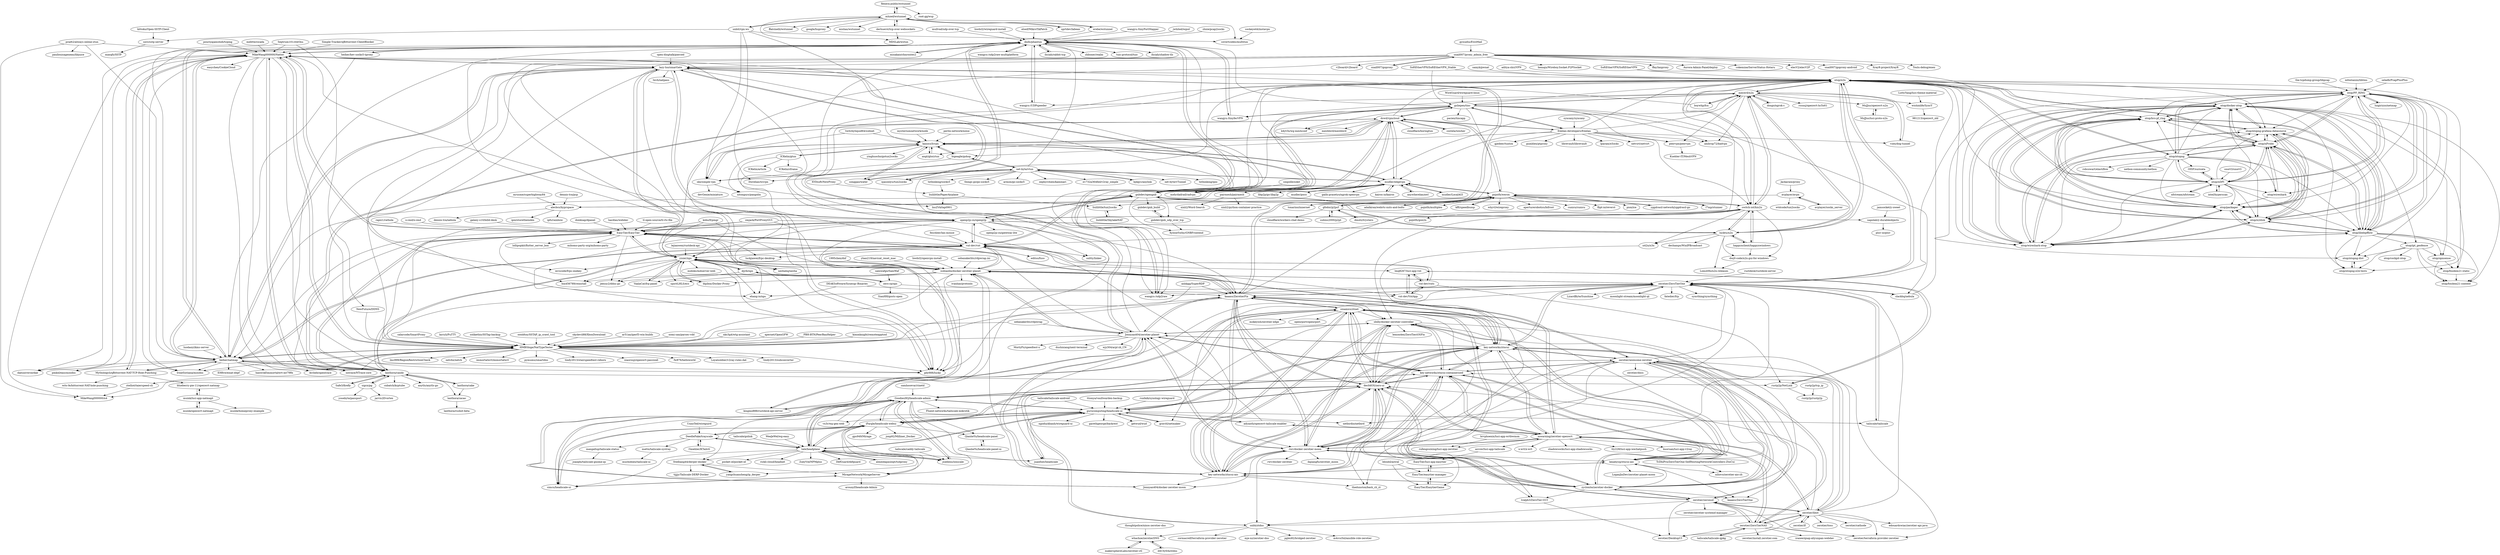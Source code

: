 digraph G {
"flexera-public/wstunnel" -> "mhzed/wstunnel"
"flexera-public/wstunnel" -> "root-gg/wsp"
"SoftEtherVPN/SoftEtherVPN_Stable" -> "ntop/n2n" ["e"=1]
"SoftEtherVPN/SoftEtherVPN_Stable" -> "gsliepen/tinc" ["e"=1]
"gsliepen/tinc" -> "pacien/tincapp"
"gsliepen/tinc" -> "dswd/vpncloud"
"gsliepen/tinc" -> "ntop/n2n"
"gsliepen/tinc" -> "meyerd/n2n"
"gsliepen/tinc" -> "gnbdev/opengnb"
"gsliepen/tinc" -> "freelan-developers/freelan"
"gsliepen/tinc" -> "peervpn/peervpn"
"gsliepen/tinc" -> "wangyu-/udp2raw" ["e"=1]
"gsliepen/tinc" -> "ambrop72/badvpn" ["e"=1]
"gsliepen/tinc" -> "wangyu-/tinyfecVPN" ["e"=1]
"gsliepen/tinc" -> "switch-iot/hin2n"
"gsliepen/tinc" -> "slackhq/nebula" ["e"=1]
"gsliepen/tinc" -> "dndx/phantun"
"gsliepen/tinc" -> "k4yt3x/wg-meshconf" ["e"=1]
"gsliepen/tinc" -> "tonarino/innernet" ["e"=1]
"switch-iot/hin2n" -> "lucktu/n2n"
"switch-iot/hin2n" -> "meyerd/n2n"
"switch-iot/hin2n" -> "ntop/n2n"
"switch-iot/hin2n" -> "happynclient/happynwindows"
"switch-iot/hin2n" -> "gnbdev/opengnb"
"switch-iot/hin2n" -> "dwj0-code/n2n-gui-for-windows"
"switch-iot/hin2n" -> "n42n/n3n"
"switch-iot/hin2n" -> "pojntfx/gon2n"
"switch-iot/hin2n" -> "vnt-dev/vnt"
"switch-iot/hin2n" -> "sbilly/docker-zerotier-controller"
"switch-iot/hin2n" -> "openp2p-cn/openp2p"
"meyerd/n2n" -> "ntop/n2n"
"meyerd/n2n" -> "switch-iot/hin2n"
"meyerd/n2n" -> "lucktu/n2n"
"meyerd/n2n" -> "MuJJus/openwrt-n2n"
"meyerd/n2n" -> "vzex/dog-tunnel" ["e"=1]
"meyerd/n2n" -> "boywhp/fcn" ["e"=1]
"meyerd/n2n" -> "gsliepen/tinc"
"meyerd/n2n" -> "dosgo/ngrok-c" ["e"=1]
"meyerd/n2n" -> "peervpn/peervpn"
"meyerd/n2n" -> "gnbdev/opengnb"
"meyerd/n2n" -> "rssnsj/openwrt-hc5x61" ["e"=1]
"meyerd/n2n" -> "wangyu-/UDPspeeder" ["e"=1]
"meyerd/n2n" -> "ambrop72/badvpn" ["e"=1]
"meyerd/n2n" -> "wangyu-/tinyfecVPN" ["e"=1]
"meyerd/n2n" -> "wishinlife/SyncY"
"moonlight-stream/moonlight-qt" -> "zerotier/ZeroTierOne" ["e"=1]
"snail007/goproxy" -> "snail007/proxy_admin_free" ["e"=1]
"misakaio/chnroutes2" -> "dndx/phantun" ["e"=1]
"SoftEtherVPN/SoftEtherVPN" -> "zerotier/ZeroTierOne" ["e"=1]
"SoftEtherVPN/SoftEtherVPN" -> "ntop/n2n" ["e"=1]
"runfalk/synology-wireguard" -> "gurucomputing/headscale-ui" ["e"=1]
"lazy-luo/smarGate" -> "ntop/n2n"
"lazy-luo/smarGate" -> "MikeWang000000/Natter"
"lazy-luo/smarGate" -> "HMBSbige/NatTypeTester"
"lazy-luo/smarGate" -> "gnbdev/opengnb"
"lazy-luo/smarGate" -> "gdy666/lucky" ["e"=1]
"lazy-luo/smarGate" -> "ehang-io/nps" ["e"=1]
"lazy-luo/smarGate" -> "yisier/nps"
"lazy-luo/smarGate" -> "mvscode/frps-onekey" ["e"=1]
"lazy-luo/smarGate" -> "heiher/natmap"
"lazy-luo/smarGate" -> "kaaass/ZerotierFix"
"lazy-luo/smarGate" -> "wangyu-/udp2raw" ["e"=1]
"lazy-luo/smarGate" -> "lwch/natpass" ["e"=1]
"lazy-luo/smarGate" -> "NewFuture/DDNS" ["e"=1]
"lazy-luo/smarGate" -> "Jonnyan404/zerotier-planet"
"lazy-luo/smarGate" -> "openp2p-cn/openp2p"
"bigeagle/gohop" -> "kanocz/lcvpn" ["e"=1]
"bigeagle/gohop" -> "skx/simple-vpn" ["e"=1]
"bigeagle/gohop" -> "net-byte/vtun" ["e"=1]
"xjasonlyu/tun2socks" -> "dndx/phantun" ["e"=1]
"HMBSbige/NatTypeTester" -> "MikeWang000000/Natter"
"HMBSbige/NatTypeTester" -> "heiher/natmap"
"HMBSbige/NatTypeTester" -> "lmc999/RegionRestrictionCheck" ["e"=1]
"HMBSbige/NatTypeTester" -> "netchx/netch" ["e"=1]
"HMBSbige/NatTypeTester" -> "immortalwrt/immortalwrt" ["e"=1]
"HMBSbige/NatTypeTester" -> "nxtrace/NTrace-core" ["e"=1]
"HMBSbige/NatTypeTester" -> "pymumu/smartdns" ["e"=1]
"HMBSbige/NatTypeTester" -> "Archeb/opentrace" ["e"=1]
"HMBSbige/NatTypeTester" -> "IrineSistiana/mosdns" ["e"=1]
"HMBSbige/NatTypeTester" -> "tindy2013/stairspeedtest-reborn" ["e"=1]
"HMBSbige/NatTypeTester" -> "xiaorouji/openwrt-passwall" ["e"=1]
"HMBSbige/NatTypeTester" -> "gdy666/lucky" ["e"=1]
"HMBSbige/NatTypeTester" -> "fw876/helloworld" ["e"=1]
"HMBSbige/NatTypeTester" -> "Loyalsoldier/v2ray-rules-dat" ["e"=1]
"HMBSbige/NatTypeTester" -> "tindy2013/subconverter" ["e"=1]
"costela/wesher" -> "dswd/vpncloud" ["e"=1]
"kimmknight/remoteapptool" -> "HMBSbige/NatTypeTester" ["e"=1]
"wangyu-/tinyfecVPN" -> "dndx/phantun" ["e"=1]
"syncany/syncany" -> "freelan-developers/freelan" ["e"=1]
"salarcode/SmartProxy" -> "HMBSbige/NatTypeTester" ["e"=1]
"yggdrasil-network/yggdrasil-go" -> "pojntfx/weron" ["e"=1]
"mfontanini/libtins" -> "ntop/PF_RING" ["e"=1]
"rwv/docker-zerotier-moon" -> "key-networks/ztncui-containerized"
"rwv/docker-zerotier-moon" -> "Jonnyan404/zerotier-planet"
"rwv/docker-zerotier-moon" -> "sbilly/docker-zerotier-controller"
"rwv/docker-zerotier-moon" -> "key-networks/ztncui-aio"
"rwv/docker-zerotier-moon" -> "Jonnyan404/docker-zerotier-moon"
"rwv/docker-zerotier-moon" -> "uxbh/ztdns"
"rwv/docker-zerotier-moon" -> "zyclonite/zerotier-docker"
"rwv/docker-zerotier-moon" -> "kmahyyg/ztncui-aio"
"rwv/docker-zerotier-moon" -> "mwarning/zerotier-openwrt"
"rwv/docker-zerotier-moon" -> "kaaass/ZerotierFix"
"rwv/docker-zerotier-moon" -> "key-networks/ztncui"
"rwv/docker-zerotier-moon" -> "dec0dOS/zero-ui"
"rwv/docker-zerotier-moon" -> "rwv/docker-zerotier"
"rwv/docker-zerotier-moon" -> "dajiangfu/zerotier_moon"
"lucktu/n2n" -> "switch-iot/hin2n"
"lucktu/n2n" -> "ntop/n2n"
"lucktu/n2n" -> "meyerd/n2n"
"lucktu/n2n" -> "happynclient/happynwindows"
"lucktu/n2n" -> "n42n/n3n"
"lucktu/n2n" -> "gnbdev/opengnb"
"lucktu/n2n" -> "dwj0-code/n2n-gui-for-windows"
"lucktu/n2n" -> "LomotHo/n2n-releases"
"lucktu/n2n" -> "openp2p-cn/openp2p"
"lucktu/n2n" -> "dechamps/WinIPBroadcast" ["e"=1]
"vzex/dog-tunnel" -> "meyerd/n2n" ["e"=1]
"ntop/docker-ntop" -> "ntop/bro-pf_ring"
"ntop/docker-ntop" -> "ntop/wireshark-ntop"
"ntop/docker-ntop" -> "ntop/packager"
"ntop/docker-ntop" -> "ntop/libebpfflow"
"ntop/docker-ntop" -> "ntop/n2disk"
"ntop/docker-ntop" -> "ntop/ntopng-grafana-datasource"
"ntop/docker-ntop" -> "ntop/nProbe"
"ntop/docker-ntop" -> "ntop/ntopng-dist"
"ntop/docker-ntop" -> "ntop/opnsense"
"ntop/docker-ntop" -> "ntop/fosdem21-static"
"ntop/docker-ntop" -> "ntop/PF_RING"
"ntop/docker-ntop" -> "ntop/ntopng-e2e-tests"
"ntop/docker-ntop" -> "ntop/fosdem21-content"
"ntop/docker-ntop" -> "ntop/ipt_geofence"
"open-dingtalk/pierced" -> "lazy-luo/smarGate" ["e"=1]
"key-networks/ztncui" -> "key-networks/ztncui-containerized"
"key-networks/ztncui" -> "dec0dOS/zero-ui"
"key-networks/ztncui" -> "key-networks/ztncui-aio"
"key-networks/ztncui" -> "Jonnyan404/zerotier-planet"
"key-networks/ztncui" -> "kaaass/ZerotierFix"
"key-networks/ztncui" -> "xubiaolin/docker-zerotier-planet"
"key-networks/ztncui" -> "zerotier/ZeroTierOne"
"key-networks/ztncui" -> "sinamics/ztnet"
"key-networks/ztncui" -> "kmahyyg/ztncui-aio"
"key-networks/ztncui" -> "rwv/docker-zerotier-moon"
"key-networks/ztncui" -> "zyclonite/zerotier-docker"
"key-networks/ztncui" -> "mwarning/zerotier-openwrt"
"key-networks/ztncui" -> "gurucomputing/headscale-ui"
"key-networks/ztncui" -> "sbilly/docker-zerotier-controller"
"key-networks/ztncui" -> "zerotier/awesome-zerotier"
"key-networks/ztncui-containerized" -> "key-networks/ztncui-aio"
"key-networks/ztncui-containerized" -> "key-networks/ztncui"
"key-networks/ztncui-containerized" -> "dec0dOS/zero-ui"
"key-networks/ztncui-containerized" -> "rwv/docker-zerotier-moon"
"key-networks/ztncui-containerized" -> "kmahyyg/ztncui-aio"
"key-networks/ztncui-containerized" -> "uxbh/ztdns"
"key-networks/ztncui-containerized" -> "zyclonite/zerotier-docker"
"key-networks/ztncui-containerized" -> "sbilly/docker-zerotier-controller"
"key-networks/ztncui-containerized" -> "Jonnyan404/zerotier-planet"
"key-networks/ztncui-containerized" -> "sinamics/ztnet"
"key-networks/ztncui-containerized" -> "mwarning/zerotier-openwrt"
"key-networks/ztncui-containerized" -> "zerotier/awesome-zerotier"
"wangyu-/udp2raw-multiplatform" -> "dndx/phantun" ["e"=1]
"ntop/libebpfflow" -> "ntop/bro-pf_ring"
"ntop/libebpfflow" -> "ntop/wireshark-ntop"
"ntop/libebpfflow" -> "ntop/packager"
"ntop/libebpfflow" -> "ntop/docker-ntop"
"ntop/libebpfflow" -> "ntop/n2disk"
"ntop/libebpfflow" -> "ntop/ntopng-grafana-datasource"
"ntop/libebpfflow" -> "ntop/fosdem21-static"
"ntop/libebpfflow" -> "ntop/fosdem21-content"
"ntop/libebpfflow" -> "ntop/opnsense"
"ntop/libebpfflow" -> "ntop/ntopng-dist"
"ntop/libebpfflow" -> "ntop/nProbe"
"ntop/libebpfflow" -> "ntop/ntopng-e2e-tests"
"ntop/libebpfflow" -> "ntop/ipt_geofence"
"ntop/libebpfflow" -> "ntop/PF_RING"
"wangyu-/tinyPortMapper" -> "dndx/phantun" ["e"=1]
"ntop/ntopng-grafana-datasource" -> "ntop/bro-pf_ring"
"ntop/ntopng-grafana-datasource" -> "ntop/wireshark-ntop"
"ntop/ntopng-grafana-datasource" -> "ntop/packager"
"ntop/ntopng-grafana-datasource" -> "ntop/n2disk"
"ntop/ntopng-grafana-datasource" -> "ntop/docker-ntop"
"ntop/ntopng-grafana-datasource" -> "ntop/libebpfflow"
"ntop/ntopng-grafana-datasource" -> "ntop/nProbe"
"perlin-network/noise" -> "kanocz/lcvpn" ["e"=1]
"kittoku/Open-SSTP-Client" -> "sorz/sstp-server" ["e"=1]
"uprtdev/labean" -> "mhzed/wstunnel"
"ICKelin/gtun" -> "ICKelin/cframe"
"ICKelin/gtun" -> "InsZVA/tap0901"
"ICKelin/gtun" -> "ICKelin/article"
"ICKelin/gtun" -> "kanocz/lcvpn"
"brvphoenix/luci-app-wrtbwmon" -> "rufengsuixing/luci-app-zerotier" ["e"=1]
"mhzed/wstunnel" -> "flexera-public/wstunnel"
"mhzed/wstunnel" -> "MDSLab/wstun"
"mhzed/wstunnel" -> "erebe/wstunnel" ["e"=1]
"mhzed/wstunnel" -> "unbit/vpn-ws"
"mhzed/wstunnel" -> "uprtdev/labean"
"mhzed/wstunnel" -> "derhuerst/tcp-over-websockets"
"mhzed/wstunnel" -> "ffalcinelli/wstunnel"
"mhzed/wstunnel" -> "covertcodes/multitun"
"mhzed/wstunnel" -> "google/huproxy" ["e"=1]
"mhzed/wstunnel" -> "mishas/wstunnel"
"zerotier/lf" -> "zerotier/libzt"
"avplayer/avpn" -> "avplayer/socks_server"
"avplayer/avpn" -> "wtdcode/tun2socks"
"avplayer/avpn" -> "liulilittle/tun2socks"
"liulilittle/PaperAirplane" -> "InsZVA/tap0901"
"liulilittle/PaperAirplane" -> "liulilittle/tun2socks"
"skx/simple-vpn" -> "kanocz/lcvpn"
"skx/simple-vpn" -> "xitongsys/pangolin"
"skx/simple-vpn" -> "devGenie/miniature"
"avplayer/socks_server" -> "avplayer/avpn"
"whachoe/zerotierDNS" -> "makersphereLabs/zerotier-ctl"
"whachoe/zerotierDNS" -> "d4v3y0rk/ztdns"
"tailscale/tailscale" -> "zerotier/ZeroTierOne" ["e"=1]
"slackhq/nebula" -> "zerotier/ZeroTierOne" ["e"=1]
"slackhq/nebula" -> "ntop/n2n" ["e"=1]
"juanfont/headscale" -> "gurucomputing/headscale-ui" ["e"=1]
"larryli/PuTTY" -> "HMBSbige/NatTypeTester" ["e"=1]
"sebaxakerhtc/rdpwrap.ini" -> "xubiaolin/docker-zerotier-planet" ["e"=1]
"sebaxakerhtc/rdpwrap" -> "HMBSbige/NatTypeTester" ["e"=1]
"sebaxakerhtc/rdpwrap" -> "Jonnyan404/zerotier-planet" ["e"=1]
"snort3/snort3" -> "ntop/nDPI" ["e"=1]
"jwhited/wgsd" -> "dndx/phantun" ["e"=1]
"rustdesk/rustdesk-server" -> "zerotier/ZeroTierOne" ["e"=1]
"snail007/proxy_admin_free" -> "snail007/goproxy" ["e"=1]
"snail007/proxy_admin_free" -> "yisier/nps"
"snail007/proxy_admin_free" -> "lazy-luo/smarGate"
"snail007/proxy_admin_free" -> "hemaju/Wireboy.Socket.P2PSocket" ["e"=1]
"snail007/proxy_admin_free" -> "ffay/lanproxy" ["e"=1]
"snail007/proxy_admin_free" -> "Aurora-Admin-Panel/deploy" ["e"=1]
"snail007/proxy_admin_free" -> "ehang-io/nps" ["e"=1]
"snail007/proxy_admin_free" -> "cokemine/ServerStatus-Hotaru" ["e"=1]
"snail007/proxy_admin_free" -> "nezhahq/nezha" ["e"=1]
"snail007/proxy_admin_free" -> "elecV2/elecV2P" ["e"=1]
"snail007/proxy_admin_free" -> "snail007/goproxy-android" ["e"=1]
"snail007/proxy_admin_free" -> "XrayR-project/XrayR" ["e"=1]
"snail007/proxy_admin_free" -> "Toulu-debug/enen" ["e"=1]
"snail007/proxy_admin_free" -> "v2board/v2board" ["e"=1]
"snail007/proxy_admin_free" -> "gdy666/lucky" ["e"=1]
"unbit/vpn-ws" -> "mhzed/wstunnel"
"unbit/vpn-ws" -> "covertcodes/multitun"
"unbit/vpn-ws" -> "skx/simple-vpn"
"unbit/vpn-ws" -> "Doridian/wsvpn"
"unbit/vpn-ws" -> "sorz/sstp-server"
"unbit/vpn-ws" -> "kanocz/lcvpn"
"tailscale/tailscale-android" -> "iFargle/headscale-webui" ["e"=1]
"tailscale/tailscale-android" -> "gurucomputing/headscale-ui" ["e"=1]
"WireGuard/wireguard-linux" -> "gsliepen/tinc" ["e"=1]
"sockeye44/instavpn" -> "covertcodes/multitun" ["e"=1]
"UnnoTed/wireguird" -> "DeedleFake/trayscale" ["e"=1]
"bjdgyc/anylink" -> "net-byte/vtun" ["e"=1]
"seladb/PcapPlusPlus" -> "ntop/PF_RING" ["e"=1]
"solikethis/SSTap-backup" -> "HMBSbige/NatTypeTester" ["e"=1]
"koho/frpmgr" -> "xubiaolin/docker-zerotier-planet" ["e"=1]
"koho/frpmgr" -> "yisier/nps" ["e"=1]
"koho/frpmgr" -> "EasyTier/EasyTier" ["e"=1]
"gnbdev/opengnb" -> "gnbdev/gnb_udp_over_tcp"
"gnbdev/opengnb" -> "lucktu/n2n"
"gnbdev/opengnb" -> "gnbdev/gnb_build"
"gnbdev/opengnb" -> "switch-iot/hin2n"
"gnbdev/opengnb" -> "ntop/n2n"
"gnbdev/opengnb" -> "lazy-luo/smarGate"
"gnbdev/opengnb" -> "dndx/phantun"
"gnbdev/opengnb" -> "openp2p-cn/openp2p"
"gnbdev/opengnb" -> "gsliepen/tinc"
"gnbdev/opengnb" -> "XyloseYuthy/GNBFrontend"
"gnbdev/opengnb" -> "MikeWang000000/Natter"
"gnbdev/opengnb" -> "heiher/natmap"
"gnbdev/opengnb" -> "dswd/vpncloud"
"gnbdev/opengnb" -> "mudler/edgevpn"
"gnbdev/opengnb" -> "vnt-dev/vnt"
"Jonnyan404/docker-zerotier-moon" -> "Jonnyan404/zerotier-planet"
"heiher/hev-socks5-tproxy" -> "dndx/phantun" ["e"=1]
"heiher/hev-socks5-tproxy" -> "heiher/natmap" ["e"=1]
"DEAKSoftware/Synergy-Binaries" -> "lanthora/candy" ["e"=1]
"DEAKSoftware/Synergy-Binaries" -> "kaaass/ZerotierFix" ["e"=1]
"zhxie/pcap2socks" -> "dndx/phantun" ["e"=1]
"tailscale/tailscale-qpkg" -> "zerotier/ZeroTierNAS" ["e"=1]
"ttionya/vaultwarden-backup" -> "gurucomputing/headscale-ui" ["e"=1]
"tralph3/ZeroTier-GUI" -> "zerotier/DesktopUI"
"mwarning/zerotier-openwrt" -> "rufengsuixing/luci-app-zerotier"
"mwarning/zerotier-openwrt" -> "zerotier/ZeroTierNAS"
"mwarning/zerotier-openwrt" -> "rwv/docker-zerotier-moon"
"mwarning/zerotier-openwrt" -> "key-networks/ztncui"
"mwarning/zerotier-openwrt" -> "key-networks/ztncui-containerized"
"mwarning/zerotier-openwrt" -> "zerotier/libzt"
"mwarning/zerotier-openwrt" -> "kaaass/ZerotierFix"
"mwarning/zerotier-openwrt" -> "dec0dOS/zero-ui"
"mwarning/zerotier-openwrt" -> "adyanth/openwrt-tailscale-enabler" ["e"=1]
"mwarning/zerotier-openwrt" -> "tty228/luci-app-wechatpush" ["e"=1]
"mwarning/zerotier-openwrt" -> "kuoruan/luci-app-v2ray" ["e"=1]
"mwarning/zerotier-openwrt" -> "zerotier/ZeroTierOne"
"mwarning/zerotier-openwrt" -> "asvow/luci-app-tailscale" ["e"=1]
"mwarning/zerotier-openwrt" -> "x-wrt/x-wrt" ["e"=1]
"mwarning/zerotier-openwrt" -> "shadowsocks/luci-app-shadowsocks" ["e"=1]
"vx3r/wg-gen-web" -> "dndx/phantun" ["e"=1]
"zmjack/PortProxyGUI" -> "EasyTier/EasyTier" ["e"=1]
"zmjack/PortProxyGUI" -> "rwv/docker-zerotier-moon" ["e"=1]
"zmjack/PortProxyGUI" -> "HMBSbige/NatTypeTester" ["e"=1]
"zmjack/PortProxyGUI" -> "xubiaolin/docker-zerotier-planet" ["e"=1]
"mehrdadrad/radvpn" -> "kanocz/lcvpn" ["e"=1]
"mehrdadrad/radvpn" -> "mudler/edgevpn" ["e"=1]
"mehrdadrad/radvpn" -> "dswd/vpncloud" ["e"=1]
"oooldtoy/SSTAP_ip_crawl_tool" -> "HMBSbige/NatTypeTester" ["e"=1]
"nfstream/nfstream" -> "ntop/nDPI" ["e"=1]
"wishinlife/SyncY" -> "981213/openwrt_old" ["e"=1]
"ihciah/rabbit-tcp" -> "dndx/phantun" ["e"=1]
"subins2000/p2pt" -> "gfodor/p2pcf" ["e"=1]
"mullvad/udp-over-tcp" -> "dndx/phantun" ["e"=1]
"sorz/sstp-server" -> "maxqfz/SSTP"
"liulilittle/tun2socks" -> "liulilittle/SkylakeNAT"
"d4v3y0rk/ztdns" -> "whachoe/zerotierDNS"
"gnbdev/gnb_udp_over_tcp" -> "gnbdev/gnb_build"
"gnbdev/gnb_udp_over_tcp" -> "XyloseYuthy/GNBFrontend"
"liulilittle/SkylakeNAT" -> "liulilittle/tun2socks"
"thoughtpolice/nixos-zerotier-dns" -> "whachoe/zerotierDNS"
"gravitl/netmaker" -> "gurucomputing/headscale-ui" ["e"=1]
"kaaass/ZerotierFix" -> "xubiaolin/docker-zerotier-planet"
"kaaass/ZerotierFix" -> "Jonnyan404/zerotier-planet"
"kaaass/ZerotierFix" -> "key-networks/ztncui"
"kaaass/ZerotierFix" -> "zerotier/ZeroTierOne"
"kaaass/ZerotierFix" -> "dec0dOS/zero-ui"
"kaaass/ZerotierFix" -> "key-networks/ztncui-aio"
"kaaass/ZerotierFix" -> "sbilly/docker-zerotier-controller"
"kaaass/ZerotierFix" -> "EasyTier/EasyTier"
"kaaass/ZerotierFix" -> "HMBSbige/NatTypeTester"
"kaaass/ZerotierFix" -> "rwv/docker-zerotier-moon"
"kaaass/ZerotierFix" -> "lazy-luo/smarGate"
"kaaass/ZerotierFix" -> "gdy666/lucky" ["e"=1]
"kaaass/ZerotierFix" -> "ntop/n2n"
"kaaass/ZerotierFix" -> "sinamics/ztnet"
"kaaass/ZerotierFix" -> "mwarning/zerotier-openwrt"
"ntop/nDPI" -> "ntop/PF_RING"
"ntop/nDPI" -> "ntop/nProbe"
"ntop/nDPI" -> "ntop/ntopng"
"ntop/nDPI" -> "ntop/n2disk"
"ntop/nDPI" -> "ntop/packager"
"ntop/nDPI" -> "ntop/wireshark-ntop"
"ntop/nDPI" -> "ntop/bro-pf_ring"
"ntop/nDPI" -> "ntop/ntopng-grafana-datasource"
"ntop/nDPI" -> "ntop/n2n"
"ntop/nDPI" -> "ntop/docker-ntop"
"ntop/nDPI" -> "ntop/libebpfflow"
"ntop/nDPI" -> "OISF/suricata" ["e"=1]
"ntop/nDPI" -> "ntop/wireshark"
"ntop/nDPI" -> "nfstream/nfstream" ["e"=1]
"ntop/nDPI" -> "intel/hyperscan" ["e"=1]
"tl-open-source/tl-rtc-file" -> "EasyTier/EasyTier" ["e"=1]
"ntop/ntopng" -> "ntop/nProbe"
"ntop/ntopng" -> "ntop/PF_RING"
"ntop/ntopng" -> "ntop/nDPI"
"ntop/ntopng" -> "ntop/n2disk"
"ntop/ntopng" -> "ntop/packager"
"ntop/ntopng" -> "ntop/wireshark-ntop"
"ntop/ntopng" -> "ntop/n2n"
"ntop/ntopng" -> "ntop/ntopng-grafana-datasource"
"ntop/ntopng" -> "ntop/docker-ntop"
"ntop/ntopng" -> "ntop/bro-pf_ring"
"ntop/ntopng" -> "ntop/libebpfflow"
"ntop/ntopng" -> "ntop/wireshark"
"ntop/ntopng" -> "OISF/suricata" ["e"=1]
"ntop/ntopng" -> "netbox-community/netbox" ["e"=1]
"ntop/ntopng" -> "robcowart/elastiflow" ["e"=1]
"net-byte/vtun" -> "net-byte/vTunnel"
"net-byte/vtun" -> "songgao/water" ["e"=1]
"net-byte/vtun" -> "txthinking/ipio" ["e"=1]
"net-byte/vtun" -> "mudler/edgevpn"
"net-byte/vtun" -> "bjdgyc/anylink" ["e"=1]
"net-byte/vtun" -> "things-go/go-socks5" ["e"=1]
"net-byte/vtun" -> "Doridian/wsvpn"
"net-byte/vtun" -> "bigeagle/gohop" ["e"=1]
"net-byte/vtun" -> "txthinking/socks5" ["e"=1]
"net-byte/vtun" -> "armon/go-socks5" ["e"=1]
"net-byte/vtun" -> "zephyrchien/kaminari" ["e"=1]
"net-byte/vtun" -> "dndx/phantun"
"net-byte/vtun" -> "skx/simple-vpn"
"net-byte/vtun" -> "e1732a364fed/v2ray_simple" ["e"=1]
"net-byte/vtun" -> "xjasonlyu/tun2socks" ["e"=1]
"dec0dOS/zero-ui" -> "key-networks/ztncui"
"dec0dOS/zero-ui" -> "sinamics/ztnet"
"dec0dOS/zero-ui" -> "key-networks/ztncui-containerized"
"dec0dOS/zero-ui" -> "zyclonite/zerotier-docker"
"dec0dOS/zero-ui" -> "zerotier/awesome-zerotier"
"dec0dOS/zero-ui" -> "sbilly/docker-zerotier-controller"
"dec0dOS/zero-ui" -> "key-networks/ztncui-aio"
"dec0dOS/zero-ui" -> "thedunston/bash_cli_zt"
"dec0dOS/zero-ui" -> "zerotier/zeronsd"
"dec0dOS/zero-ui" -> "kaaass/ZerotierFix"
"dec0dOS/zero-ui" -> "gurucomputing/headscale-ui"
"dec0dOS/zero-ui" -> "rwv/docker-zerotier-moon"
"dec0dOS/zero-ui" -> "iFargle/headscale-webui"
"dec0dOS/zero-ui" -> "mwarning/zerotier-openwrt"
"dec0dOS/zero-ui" -> "GoodiesHQ/headscale-admin"
"dmotz/trystero" -> "gfodor/p2pcf" ["e"=1]
"1995chen/dnf" -> "xubiaolin/docker-zerotier-planet" ["e"=1]
"zerotier/awesome-zerotier" -> "zerotier/zeronsd"
"zerotier/awesome-zerotier" -> "dec0dOS/zero-ui"
"zerotier/awesome-zerotier" -> "sinamics/ztnet"
"zerotier/awesome-zerotier" -> "zyclonite/zerotier-docker"
"zerotier/awesome-zerotier" -> "zerotier/libzt"
"zerotier/awesome-zerotier" -> "key-networks/ztncui"
"zerotier/awesome-zerotier" -> "key-networks/ztncui-aio"
"zerotier/awesome-zerotier" -> "key-networks/ztncui-containerized"
"zerotier/awesome-zerotier" -> "zerotier/ZeroTierNAS"
"zerotier/awesome-zerotier" -> "zerotier/docs"
"zerotier/awesome-zerotier" -> "zerotier/terraform-provider-zerotier"
"zerotier/awesome-zerotier" -> "thedunston/bash_cli_zt"
"zerotier/awesome-zerotier" -> "tralph3/ZeroTier-GUI"
"zerotier/awesome-zerotier" -> "kmahyyg/ztncui-aio"
"zerotier/awesome-zerotier" -> "zerotier/ZeroTierOne"
"aditya-shri/VPN" -> "ntop/n2n" ["e"=1]
"sinpolib/sokit" -> "gnbdev/opengnb" ["e"=1]
"skydevil88/XboxDownload" -> "HMBSbige/NatTypeTester" ["e"=1]
"adyanth/openwrt-tailscale-enabler" -> "gurucomputing/headscale-ui" ["e"=1]
"adyanth/openwrt-tailscale-enabler" -> "mwarning/zerotier-openwrt" ["e"=1]
"adyanth/openwrt-tailscale-enabler" -> "Jonnyan404/zerotier-planet" ["e"=1]
"pouriyajamshidi/tcping" -> "MikeWang000000/Natter" ["e"=1]
"anhkgg/SuperRDP" -> "kaaass/ZerotierFix" ["e"=1]
"anhkgg/SuperRDP" -> "HMBSbige/NatTypeTester" ["e"=1]
"mebtte/cicada" -> "MikeWang000000/Natter" ["e"=1]
"ntop/PF_RING" -> "ntop/nProbe"
"ntop/PF_RING" -> "ntop/nDPI"
"ntop/PF_RING" -> "ntop/ntopng"
"ntop/PF_RING" -> "ntop/n2disk"
"ntop/PF_RING" -> "ntop/packager"
"ntop/PF_RING" -> "ntop/wireshark-ntop"
"ntop/PF_RING" -> "ntop/bro-pf_ring"
"ntop/PF_RING" -> "ntop/ntopng-grafana-datasource"
"ntop/PF_RING" -> "ntop/docker-ntop"
"ntop/PF_RING" -> "ntop/n2n"
"ntop/PF_RING" -> "ntop/libebpfflow"
"ntop/PF_RING" -> "ntop/wireshark"
"ntop/PF_RING" -> "luigirizzo/netmap" ["e"=1]
"ntop/PF_RING" -> "ntop/ntopng-dist"
"ntop/PF_RING" -> "ntop/ntopng-e2e-tests"
"dosgo/ngrok-c" -> "meyerd/n2n" ["e"=1]
"zerotier/zeronsd" -> "zerotier/zerotier-systemd-manager"
"zerotier/zeronsd" -> "zerotier/awesome-zerotier"
"zerotier/zeronsd" -> "zerotier/terraform-provider-zerotier"
"zerotier/zeronsd" -> "dec0dOS/zero-ui"
"zerotier/zeronsd" -> "zerotier/ZeroTierNAS"
"zerotier/zeronsd" -> "uxbh/ztdns"
"zerotier/zeronsd" -> "zerotier/DesktopUI"
"zerotier/zeronsd" -> "zyclonite/zerotier-docker"
"zerotier/zeronsd" -> "zerotier/libzt"
"alecbcs/hyprspace" -> "mudler/edgevpn"
"alecbcs/hyprspace" -> "dennis-tra/nebula" ["e"=1]
"alecbcs/hyprspace" -> "ipni/storetheindex" ["e"=1]
"alecbcs/hyprspace" -> "ipfs/rainbow" ["e"=1]
"mudler/edgevpn" -> "alecbcs/hyprspace"
"mudler/edgevpn" -> "kairos-io/kairos" ["e"=1]
"mudler/edgevpn" -> "dswd/vpncloud"
"mudler/edgevpn" -> "anywherelan/awl"
"mudler/edgevpn" -> "kanocz/lcvpn"
"mudler/edgevpn" -> "net-byte/vtun"
"mudler/edgevpn" -> "mudler/LocalAGI" ["e"=1]
"mudler/edgevpn" -> "gnbdev/opengnb"
"mudler/edgevpn" -> "pojntfx/weron"
"mudler/edgevpn" -> "pairmesh/pairmesh"
"mudler/edgevpn" -> "libp2p/go-libp2p" ["e"=1]
"mudler/edgevpn" -> "mehrdadrad/radvpn" ["e"=1]
"mudler/edgevpn" -> "mudler/poco"
"mudler/edgevpn" -> "galih-prasetyo/ngrok-openvpn"
"dennis-tra/pcp" -> "alecbcs/hyprspace" ["e"=1]
"luigirizzo/netmap" -> "ntop/PF_RING" ["e"=1]
"kmahyyg/ztncui-aio" -> "key-networks/ztncui-aio"
"kmahyyg/ztncui-aio" -> "niliovo/zerotier-aio-zh"
"kmahyyg/ztncui-aio" -> "key-networks/ztncui-containerized"
"kmahyyg/ztncui-aio" -> "kaaass/ZeroTierOne"
"kmahyyg/ztncui-aio" -> "sbilly/docker-zerotier-controller"
"kmahyyg/ztncui-aio" -> "LoganJinDev/zerotier-planet-moon"
"kairos-io/kairos" -> "mudler/edgevpn" ["e"=1]
"happynclient/happynwindows" -> "lucktu/n2n"
"happynclient/happynwindows" -> "switch-iot/hin2n"
"happynclient/happynwindows" -> "dwj0-code/n2n-gui-for-windows"
"ntop/opnsense" -> "ntop/fosdem21-content"
"ntop/opnsense" -> "ntop/fosdem21-static"
"key-networks/ztncui-aio" -> "key-networks/ztncui-containerized"
"key-networks/ztncui-aio" -> "key-networks/ztncui"
"key-networks/ztncui-aio" -> "kmahyyg/ztncui-aio"
"key-networks/ztncui-aio" -> "Jonnyan404/zerotier-planet"
"key-networks/ztncui-aio" -> "sbilly/docker-zerotier-controller"
"key-networks/ztncui-aio" -> "dec0dOS/zero-ui"
"key-networks/ztncui-aio" -> "rwv/docker-zerotier-moon"
"key-networks/ztncui-aio" -> "zyclonite/zerotier-docker"
"key-networks/ztncui-aio" -> "kaaass/ZerotierFix"
"key-networks/ztncui-aio" -> "sinamics/ztnet"
"key-networks/ztncui-aio" -> "thedunston/bash_cli_zt"
"key-networks/ztncui-aio" -> "Jonnyan404/docker-zerotier-moon"
"key-networks/ztncui-aio" -> "xubiaolin/docker-zerotier-planet"
"ntop/fosdem21-static" -> "ntop/fosdem21-content"
"anywherelan/awl" -> "mudler/edgevpn"
"XYDsoft/NewProxy" -> "liulilittle/PaperAirplane"
"MuJJus/openwrt-n2n" -> "MuJJus/luci-proto-n2n"
"gnbdev/gnb_build" -> "gnbdev/gnb_udp_over_tcp"
"MuJJus/luci-proto-n2n" -> "MuJJus/openwrt-n2n"
"hwdsl2/wireguard-install" -> "dndx/phantun" ["e"=1]
"dswd/vpncloud" -> "lanthora/candy"
"dswd/vpncloud" -> "mudler/edgevpn"
"dswd/vpncloud" -> "gsliepen/tinc"
"dswd/vpncloud" -> "kanocz/lcvpn"
"dswd/vpncloud" -> "costela/wesher" ["e"=1]
"dswd/vpncloud" -> "angt/glorytun" ["e"=1]
"dswd/vpncloud" -> "gnbdev/opengnb"
"dswd/vpncloud" -> "ntop/n2n"
"dswd/vpncloud" -> "freelan-developers/freelan"
"dswd/vpncloud" -> "cloudflare/boringtun" ["e"=1]
"dswd/vpncloud" -> "k4yt3x/wg-meshconf" ["e"=1]
"dswd/vpncloud" -> "pojntfx/weron"
"dswd/vpncloud" -> "mehrdadrad/radvpn" ["e"=1]
"dswd/vpncloud" -> "meshbird/meshbird" ["e"=1]
"dswd/vpncloud" -> "EasyTier/EasyTier"
"ar51an/iperf3-win-builds" -> "HMBSbige/NatTypeTester" ["e"=1]
"angt/glorytun" -> "kanocz/lcvpn" ["e"=1]
"Jonnyan404/zerotier-planet" -> "xubiaolin/docker-zerotier-planet"
"Jonnyan404/zerotier-planet" -> "kaaass/ZerotierFix"
"Jonnyan404/zerotier-planet" -> "key-networks/ztncui"
"Jonnyan404/zerotier-planet" -> "key-networks/ztncui-aio"
"Jonnyan404/zerotier-planet" -> "Jonnyan404/docker-zerotier-moon"
"Jonnyan404/zerotier-planet" -> "rwv/docker-zerotier-moon"
"Jonnyan404/zerotier-planet" -> "sbilly/docker-zerotier-controller"
"Jonnyan404/zerotier-planet" -> "key-networks/ztncui-containerized"
"Jonnyan404/zerotier-planet" -> "EasyTier/EasyTier"
"Jonnyan404/zerotier-planet" -> "MortyFx/speedtest-x" ["e"=1]
"Jonnyan404/zerotier-planet" -> "HMBSbige/NatTypeTester"
"Jonnyan404/zerotier-planet" -> "dushixiang/next-terminal" ["e"=1]
"Jonnyan404/zerotier-planet" -> "lazy-luo/smarGate"
"Jonnyan404/zerotier-planet" -> "wjz304/arpl-zh_CN" ["e"=1]
"Jonnyan404/zerotier-planet" -> "ntop/n2n"
"rapiz1/rathole" -> "EasyTier/EasyTier" ["e"=1]
"xubiaolin/docker-zerotier-planet" -> "Jonnyan404/zerotier-planet"
"xubiaolin/docker-zerotier-planet" -> "kaaass/ZerotierFix"
"xubiaolin/docker-zerotier-planet" -> "key-networks/ztncui"
"xubiaolin/docker-zerotier-planet" -> "EasyTier/EasyTier"
"xubiaolin/docker-zerotier-planet" -> "bin456789/reinstall" ["e"=1]
"xubiaolin/docker-zerotier-planet" -> "gdy666/lucky" ["e"=1]
"xubiaolin/docker-zerotier-planet" -> "zerotier/ZeroTierOne"
"xubiaolin/docker-zerotier-planet" -> "ivanhao/pvetools" ["e"=1]
"xubiaolin/docker-zerotier-planet" -> "HMBSbige/NatTypeTester"
"xubiaolin/docker-zerotier-planet" -> "yisier/nps"
"xubiaolin/docker-zerotier-planet" -> "jeessy2/ddns-go" ["e"=1]
"xubiaolin/docker-zerotier-planet" -> "spiritLHLS/ecs" ["e"=1]
"xubiaolin/docker-zerotier-planet" -> "dqzboy/Docker-Proxy" ["e"=1]
"xubiaolin/docker-zerotier-planet" -> "ntop/n2n"
"xubiaolin/docker-zerotier-planet" -> "vnt-dev/vnt"
"l7mp/stunner" -> "pojntfx/weron" ["e"=1]
"dndx/phantun" -> "wangyu-/udp2raw" ["e"=1]
"dndx/phantun" -> "zhboner/realm" ["e"=1]
"dndx/phantun" -> "wangyu-/UDPspeeder" ["e"=1]
"dndx/phantun" -> "tuic-protocol/tuic" ["e"=1]
"dndx/phantun" -> "heiher/natmap"
"dndx/phantun" -> "wangyu-/tinyfecVPN" ["e"=1]
"dndx/phantun" -> "IrineSistiana/mosdns" ["e"=1]
"dndx/phantun" -> "ihciah/shadow-tls" ["e"=1]
"dndx/phantun" -> "xjasonlyu/tun2socks" ["e"=1]
"dndx/phantun" -> "daeuniverse/dae" ["e"=1]
"dndx/phantun" -> "heiher/hev-socks5-tproxy" ["e"=1]
"dndx/phantun" -> "misakaio/chnroutes2" ["e"=1]
"dndx/phantun" -> "wangyu-/udp2raw-multiplatform" ["e"=1]
"dndx/phantun" -> "ihciah/rabbit-tcp" ["e"=1]
"dndx/phantun" -> "MikeWang000000/Natter"
"yhan219/navicat_reset_mac" -> "xubiaolin/docker-zerotier-planet" ["e"=1]
"dwj0-code/n2n-gui-for-windows" -> "LomotHo/n2n-releases"
"freelan-developers/freelan" -> "peervpn/peervpn"
"freelan-developers/freelan" -> "gsliepen/tinc"
"freelan-developers/freelan" -> "dswd/vpncloud"
"freelan-developers/freelan" -> "ambrop72/badvpn" ["e"=1]
"freelan-developers/freelan" -> "switch-iot/hin2n"
"freelan-developers/freelan" -> "lparam/xSocks" ["e"=1]
"freelan-developers/freelan" -> "ntop/n2n"
"freelan-developers/freelan" -> "netvirt/netvirt"
"freelan-developers/freelan" -> "meyerd/n2n"
"freelan-developers/freelan" -> "gjedeer/tuntox" ["e"=1]
"freelan-developers/freelan" -> "vzex/dog-tunnel" ["e"=1]
"freelan-developers/freelan" -> "mudler/edgevpn"
"freelan-developers/freelan" -> "gumblex/ptproxy" ["e"=1]
"freelan-developers/freelan" -> "librevault/librevault" ["e"=1]
"freelan-developers/freelan" -> "bigeagle/gohop" ["e"=1]
"intel/hyperscan" -> "ntop/nDPI" ["e"=1]
"openp2p-cn/openp2p" -> "EasyTier/EasyTier"
"openp2p-cn/openp2p" -> "openp2p-cn/gateway-lite"
"openp2p-cn/openp2p" -> "vnt-dev/vnt"
"openp2p-cn/openp2p" -> "gnbdev/opengnb"
"openp2p-cn/openp2p" -> "lazy-luo/smarGate"
"openp2p-cn/openp2p" -> "ntop/n2n"
"openp2p-cn/openp2p" -> "yisier/nps"
"openp2p-cn/openp2p" -> "MikeWang000000/Natter"
"openp2p-cn/openp2p" -> "lucktu/n2n"
"openp2p-cn/openp2p" -> "HMBSbige/NatTypeTester"
"openp2p-cn/openp2p" -> "gdy666/lucky" ["e"=1]
"openp2p-cn/openp2p" -> "heiher/natmap"
"openp2p-cn/openp2p" -> "kaaass/ZerotierFix"
"openp2p-cn/openp2p" -> "switch-iot/hin2n"
"openp2p-cn/openp2p" -> "snltty/linker" ["e"=1]
"ntop/nProbe" -> "ntop/PF_RING"
"ntop/nProbe" -> "ntop/n2disk"
"ntop/nProbe" -> "ntop/ntopng"
"ntop/nProbe" -> "ntop/nDPI"
"ntop/nProbe" -> "ntop/packager"
"ntop/nProbe" -> "ntop/wireshark-ntop"
"ntop/nProbe" -> "ntop/bro-pf_ring"
"ntop/nProbe" -> "ntop/ntopng-grafana-datasource"
"ntop/nProbe" -> "ntop/docker-ntop"
"ntop/nProbe" -> "ntop/libebpfflow"
"ntop/nProbe" -> "ntop/wireshark"
"ntop/nProbe" -> "ntop/n2n"
"pradt2/always-online-stun" -> "heiher/natmap"
"pradt2/always-online-stun" -> "MikeWang000000/Natter"
"pradt2/always-online-stun" -> "MikeWang000000/n4"
"pradt2/always-online-stun" -> "paullouisageneau/libjuice" ["e"=1]
"fredliang44/derper-docker" -> "yangchuansheng/ip_derper"
"fredliang44/derper-docker" -> "tijjjy/Tailscale-DERP-Docker"
"fredliang44/derper-docker" -> "MirageNetwork/MirageServer"
"DeedleFake/trayscale" -> "f-koehler/KTailctl"
"DeedleFake/trayscale" -> "maxgallup/tailscale-status"
"DeedleFake/trayscale" -> "iFargle/headscale-webui"
"DeedleFake/trayscale" -> "mattn/tailscale-systray"
"DeedleFake/trayscale" -> "tale/headplane"
"hwdsl2/openvpn-install" -> "xubiaolin/docker-zerotier-planet" ["e"=1]
"samhocevar/rinetd" -> "GoodiesHQ/headscale-admin" ["e"=1]
"mrusme/superhighway84" -> "alecbcs/hyprspace" ["e"=1]
"pairmesh/pairmesh" -> "xinli2/Word-Search"
"pairmesh/pairmesh" -> "xinli2/python-container-practice"
"adalkiran/webrtc-nuts-and-bolts" -> "pojntfx/weron" ["e"=1]
"pojntfx/weron" -> "pojntfx/multiplex" ["e"=1]
"pojntfx/weron" -> "mudler/edgevpn"
"pojntfx/weron" -> "dswd/vpncloud"
"pojntfx/weron" -> "yggdrasil-network/yggdrasil-go" ["e"=1]
"pojntfx/weron" -> "adalkiran/webrtc-nuts-and-bolts" ["e"=1]
"pojntfx/weron" -> "gfodor/p2pcf"
"pojntfx/weron" -> "kffl/speedbump" ["e"=1]
"pojntfx/weron" -> "alecbcs/hyprspace"
"pojntfx/weron" -> "l7mp/stunner" ["e"=1]
"pojntfx/weron" -> "whyvl/wireproxy" ["e"=1]
"pojntfx/weron" -> "aperturerobotics/bifrost" ["e"=1]
"pojntfx/weron" -> "tonarino/innernet" ["e"=1]
"pojntfx/weron" -> "cunicu/cunicu" ["e"=1]
"pojntfx/weron" -> "flipt-io/reverst" ["e"=1]
"pojntfx/weron" -> "pion/ice" ["e"=1]
"ntop/ipt_geofence" -> "ntop/ntopng-dist"
"ntop/ipt_geofence" -> "ntop/ntopng-e2e-tests"
"ntop/ipt_geofence" -> "ntop/fosdem21-static"
"ntop/ipt_geofence" -> "ntop/fosdem21-content"
"ntop/ipt_geofence" -> "ntop/opnsense"
"ntop/ipt_geofence" -> "ntop/cockpit-ntop"
"ntop/ntopng-e2e-tests" -> "ntop/ntopng-dist"
"TcDhlPro/ZeroTierOne-SelfHostingNetworkControllers-ZtnCui" -> "niliovo/zerotier-aio-zh"
"jsiebens/ionscale" -> "tale/headplane"
"jsiebens/ionscale" -> "GoodiesHQ/headscale-admin"
"LuttyYang/luci-theme-material" -> "wishinlife/SyncY" ["e"=1]
"mattn/tailscale-systray" -> "muchobien/tailscale-ui"
"yangchuansheng/ip_derper" -> "fredliang44/derper-docker"
"sbilly/docker-zerotier-controller" -> "key-networks/ztncui-aio"
"sbilly/docker-zerotier-controller" -> "kmahyyg/ztncui-aio"
"sbilly/docker-zerotier-controller" -> "dec0dOS/zero-ui"
"sbilly/docker-zerotier-controller" -> "rwv/docker-zerotier-moon"
"sbilly/docker-zerotier-controller" -> "key-networks/ztncui-containerized"
"sbilly/docker-zerotier-controller" -> "kaaass/ZeroTierOne"
"sbilly/docker-zerotier-controller" -> "Jonnyan404/zerotier-planet"
"sbilly/docker-zerotier-controller" -> "lemon4ex/ZeroTieriOSFix"
"maxgallup/tailscale-status" -> "joaophi/tailscale-gnome-qs"
"ntop/ntopng-dist" -> "ntop/ntopng-e2e-tests"
"erebe/wstunnel" -> "mhzed/wstunnel" ["e"=1]
"erebe/wstunnel" -> "dndx/phantun" ["e"=1]
"peervpn/peervpn" -> "Kuebler-IT/MeshVPN"
"vnt-dev/vnt" -> "vnt-dev/vnts"
"vnt-dev/vnt" -> "EasyTier/EasyTier"
"vnt-dev/vnt" -> "vnt-dev/VntApp"
"vnt-dev/vnt" -> "lmq8267/luci-app-vnt"
"vnt-dev/vnt" -> "lanthora/candy"
"vnt-dev/vnt" -> "heiher/natmap"
"vnt-dev/vnt" -> "openp2p-cn/openp2p"
"vnt-dev/vnt" -> "xubiaolin/docker-zerotier-planet"
"vnt-dev/vnt" -> "gdy666/lucky" ["e"=1]
"vnt-dev/vnt" -> "yisier/nps"
"vnt-dev/vnt" -> "luckjiawei/frpc-desktop" ["e"=1]
"vnt-dev/vnt" -> "editso/fuso" ["e"=1]
"vnt-dev/vnt" -> "gnbdev/opengnb"
"vnt-dev/vnt" -> "snltty/linker" ["e"=1]
"vnt-dev/vnt" -> "MikeWang000000/Natter"
"yisier/nps" -> "djylb/nps"
"yisier/nps" -> "VaalaCat/frp-panel" ["e"=1]
"yisier/nps" -> "ehang-io/nps" ["e"=1]
"yisier/nps" -> "gdy666/lucky" ["e"=1]
"yisier/nps" -> "bin456789/reinstall" ["e"=1]
"yisier/nps" -> "dqzboy/Docker-Proxy" ["e"=1]
"yisier/nps" -> "EasyTier/EasyTier"
"yisier/nps" -> "xubiaolin/docker-zerotier-planet"
"yisier/nps" -> "lazy-luo/smarGate"
"yisier/nps" -> "nezhahq/nezha" ["e"=1]
"yisier/nps" -> "mvscode/frps-onekey" ["e"=1]
"yisier/nps" -> "spiritLHLS/ecs" ["e"=1]
"yisier/nps" -> "kingmo888/rustdesk-api-server" ["e"=1]
"yisier/nps" -> "midoks/mdserver-web" ["e"=1]
"yisier/nps" -> "jeessy2/ddns-go" ["e"=1]
"meshbird/meshbird" -> "kanocz/lcvpn" ["e"=1]
"iFargle/headscale-webui" -> "simcu/headscale-ui"
"iFargle/headscale-webui" -> "gurucomputing/headscale-ui"
"iFargle/headscale-webui" -> "GoodiesHQ/headscale-admin"
"iFargle/headscale-webui" -> "tale/headplane"
"iFargle/headscale-webui" -> "jonp92/Milliner_Docker"
"iFargle/headscale-webui" -> "dec0dOS/zero-ui"
"iFargle/headscale-webui" -> "DeedleFake/trayscale"
"iFargle/headscale-webui" -> "gps949/Mirage"
"iFargle/headscale-webui" -> "QianheYu/headscale-panel"
"iFargle/headscale-webui" -> "MirageNetwork/MirageServer"
"iFargle/headscale-webui" -> "jsiebens/ionscale"
"nomi-san/parsec-vdd" -> "HMBSbige/NatTypeTester" ["e"=1]
"kffl/speedbump" -> "pojntfx/weron" ["e"=1]
"ztelliot/taierspeed-cli" -> "MikeWang000000/n4" ["e"=1]
"x-cmd/x-cmd" -> "EasyTier/EasyTier" ["e"=1]
"Mythologyli/qBittorrent-NAT-TCP-Hole-Punching" -> "heiher/natmap"
"Mythologyli/qBittorrent-NAT-TCP-Hole-Punching" -> "MikeWang000000/Natter"
"Mythologyli/qBittorrent-NAT-TCP-Hole-Punching" -> "wits-fe/bittorrent-NAT-hole-punching"
"Mythologyli/qBittorrent-NAT-TCP-Hole-Punching" -> "blueberry-pie-11/openwrt-natmap"
"gurucomputing/headscale-ui" -> "iFargle/headscale-webui"
"gurucomputing/headscale-ui" -> "GoodiesHQ/headscale-admin"
"gurucomputing/headscale-ui" -> "juanfont/headscale" ["e"=1]
"gurucomputing/headscale-ui" -> "tale/headplane"
"gurucomputing/headscale-ui" -> "gravitl/netmaker" ["e"=1]
"gurucomputing/headscale-ui" -> "simcu/headscale-ui"
"gurucomputing/headscale-ui" -> "adyanth/openwrt-tailscale-enabler" ["e"=1]
"gurucomputing/headscale-ui" -> "netbirdio/netbird" ["e"=1]
"gurucomputing/headscale-ui" -> "dec0dOS/zero-ui"
"gurucomputing/headscale-ui" -> "key-networks/ztncui"
"gurucomputing/headscale-ui" -> "ngoduykhanh/wireguard-ui" ["e"=1]
"gurucomputing/headscale-ui" -> "garethgeorge/backrest" ["e"=1]
"gurucomputing/headscale-ui" -> "tailscale/tailscale" ["e"=1]
"gurucomputing/headscale-ui" -> "vx3r/wg-gen-web" ["e"=1]
"gurucomputing/headscale-ui" -> "getwud/wud" ["e"=1]
"OISF/suricata" -> "ntop/nDPI" ["e"=1]
"feschber/lan-mouse" -> "vnt-dev/vnt" ["e"=1]
"MikeWang000000/Natter" -> "heiher/natmap"
"MikeWang000000/Natter" -> "HMBSbige/NatTypeTester"
"MikeWang000000/Natter" -> "Mythologyli/qBittorrent-NAT-TCP-Hole-Punching"
"MikeWang000000/Natter" -> "gdy666/lucky" ["e"=1]
"MikeWang000000/Natter" -> "daeuniverse/dae" ["e"=1]
"MikeWang000000/Natter" -> "IrineSistiana/mosdns" ["e"=1]
"MikeWang000000/Natter" -> "MikeWang000000/n4"
"MikeWang000000/Natter" -> "Archeb/opentrace" ["e"=1]
"MikeWang000000/Natter" -> "lanthora/candy"
"MikeWang000000/Natter" -> "lazy-luo/smarGate"
"MikeWang000000/Natter" -> "EasyTier/EasyTier"
"MikeWang000000/Natter" -> "nxtrace/NTrace-core" ["e"=1]
"MikeWang000000/Natter" -> "easychen/CookieCloud" ["e"=1]
"MikeWang000000/Natter" -> "pmkol/easymosdns" ["e"=1]
"MikeWang000000/Natter" -> "dndx/phantun"
"gfodor/p2pcf" -> "subins2000/p2pt" ["e"=1]
"gfodor/p2pcf" -> "dmotz/trystero" ["e"=1]
"gfodor/p2pcf" -> "pojntfx/weron"
"gfodor/p2pcf" -> "cloudflare/workers-chat-demo" ["e"=1]
"gfodor/p2pcf" -> "napolab/y-durableobjects"
"heiher/natmap" -> "MikeWang000000/Natter"
"heiher/natmap" -> "Mythologyli/qBittorrent-NAT-TCP-Hole-Punching"
"heiher/natmap" -> "HMBSbige/NatTypeTester"
"heiher/natmap" -> "gdy666/lucky" ["e"=1]
"heiher/natmap" -> "IrineSistiana/mosdns" ["e"=1]
"heiher/natmap" -> "dndx/phantun"
"heiher/natmap" -> "Archeb/opentrace" ["e"=1]
"heiher/natmap" -> "vnt-dev/vnt"
"heiher/natmap" -> "lanthora/candy"
"heiher/natmap" -> "pmkol/easymosdns" ["e"=1]
"heiher/natmap" -> "hanwckf/immortalwrt-mt798x" ["e"=1]
"heiher/natmap" -> "daeuniverse/dae" ["e"=1]
"heiher/natmap" -> "nxtrace/NTrace-core" ["e"=1]
"heiher/natmap" -> "lazy-luo/smarGate"
"heiher/natmap" -> "EHfive/einat-ebpf" ["e"=1]
"samyk/pwnat" -> "ntop/n2n" ["e"=1]
"kanocz/lcvpn" -> "skx/simple-vpn"
"kanocz/lcvpn" -> "songgao/water" ["e"=1]
"kanocz/lcvpn" -> "bigeagle/gohop" ["e"=1]
"kanocz/lcvpn" -> "mehrdadrad/radvpn" ["e"=1]
"kanocz/lcvpn" -> "xitongsys/pangolin"
"kanocz/lcvpn" -> "angt/glorytun" ["e"=1]
"kanocz/lcvpn" -> "ICKelin/gtun"
"kanocz/lcvpn" -> "dswd/vpncloud"
"kanocz/lcvpn" -> "yinghuocho/gotun2socks" ["e"=1]
"kanocz/lcvpn" -> "mudler/edgevpn"
"tailscale/golink" -> "tale/headplane" ["e"=1]
"tailscale/caddy-tailscale" -> "jsiebens/ionscale" ["e"=1]
"vnt-dev/vnts" -> "vnt-dev/VntApp"
"vnt-dev/vnts" -> "vnt-dev/vnt"
"vnt-dev/vnts" -> "lmq8267/luci-app-vnt"
"vnt-dev/vnts" -> "rustp2p/NetLink"
"ntop/wireshark" -> "ntop/nProbe"
"ntop/wireshark" -> "ntop/packager"
"muink/luci-app-natmapt" -> "muink/openwrt-natmapt"
"muink/luci-app-natmapt" -> "blueberry-pie-11/openwrt-natmap"
"muink/luci-app-natmapt" -> "muink/homeproxy-example"
"NewFuture/DDNS" -> "HMBSbige/NatTypeTester" ["e"=1]
"EasyTier/EasyTier" -> "vnt-dev/vnt"
"EasyTier/EasyTier" -> "xubiaolin/docker-zerotier-planet"
"EasyTier/EasyTier" -> "gdy666/lucky" ["e"=1]
"EasyTier/EasyTier" -> "lanthora/candy"
"EasyTier/EasyTier" -> "bin456789/reinstall" ["e"=1]
"EasyTier/EasyTier" -> "openp2p-cn/openp2p"
"EasyTier/EasyTier" -> "jeessy2/ddns-go" ["e"=1]
"EasyTier/EasyTier" -> "MikeWang000000/Natter"
"EasyTier/EasyTier" -> "nxtrace/NTrace-core" ["e"=1]
"EasyTier/EasyTier" -> "yisier/nps"
"EasyTier/EasyTier" -> "HMBSbige/NatTypeTester"
"EasyTier/EasyTier" -> "lollipopkit/flutter_server_box" ["e"=1]
"EasyTier/EasyTier" -> "kaaass/ZerotierFix"
"EasyTier/EasyTier" -> "mihomo-party-org/mihomo-party" ["e"=1]
"EasyTier/EasyTier" -> "luckjiawei/frpc-desktop" ["e"=1]
"vnt-dev/VntApp" -> "vnt-dev/vnts"
"vnt-dev/VntApp" -> "lmq8267/luci-app-vnt"
"jamsocket/y-sweet" -> "napolab/y-durableobjects" ["e"=1]
"nkc3g4/wtg-assistant" -> "HMBSbige/NatTypeTester" ["e"=1]
"MirageNetwork/MirageServer" -> "simcu/headscale-ui"
"MirageNetwork/MirageServer" -> "arounyf/headscale-Admin"
"sinamics/ztnet" -> "dec0dOS/zero-ui"
"sinamics/ztnet" -> "zerotier/awesome-zerotier"
"sinamics/ztnet" -> "zyclonite/zerotier-docker"
"sinamics/ztnet" -> "key-networks/ztncui"
"sinamics/ztnet" -> "kmahyyg/ztncui-aio"
"sinamics/ztnet" -> "key-networks/ztncui-aio"
"sinamics/ztnet" -> "key-networks/ztncui-containerized"
"sinamics/ztnet" -> "kaaass/ZerotierFix"
"sinamics/ztnet" -> "mokeyish/zerotier-edge"
"sinamics/ztnet" -> "gurucomputing/headscale-ui"
"sinamics/ztnet" -> "GoodiesHQ/headscale-admin"
"sinamics/ztnet" -> "tale/headplane"
"sinamics/ztnet" -> "sbilly/docker-zerotier-controller"
"sinamics/ztnet" -> "tralph3/ZeroTier-GUI"
"sinamics/ztnet" -> "openrport/openrport" ["e"=1]
"Septrum101/zteOnu" -> "MikeWang000000/Natter" ["e"=1]
"Septrum101/zteOnu" -> "HMBSbige/NatTypeTester" ["e"=1]
"Septrum101/zteOnu" -> "heiher/natmap" ["e"=1]
"Archeb/opentrace" -> "HMBSbige/NatTypeTester" ["e"=1]
"Simple-Tracker/qBittorrent-ClientBlocker" -> "MikeWang000000/Natter" ["e"=1]
"lanthora/candy" -> "lanthora/cake"
"lanthora/candy" -> "sigcn/pg"
"lanthora/candy" -> "EasyTier/EasyTier"
"lanthora/candy" -> "ztelliot/taierspeed-cli" ["e"=1]
"lanthora/candy" -> "lanthora/cacao"
"lanthora/candy" -> "dswd/vpncloud"
"lanthora/candy" -> "MikeWang000000/Natter"
"lanthora/candy" -> "MikeWang000000/n4"
"lanthora/candy" -> "vnt-dev/vnt"
"lanthora/candy" -> "Safe3/firefly" ["e"=1]
"lanthora/candy" -> "cnbatch/kcptube" ["e"=1]
"lanthora/candy" -> "heiher/natmap"
"lanthora/candy" -> "dndx/phantun"
"lanthora/candy" -> "anytls/anytls-go" ["e"=1]
"lanthora/candy" -> "rustp2p/NetLink"
"zerotier/libzt" -> "zerotier/ZeroTierNAS"
"zerotier/libzt" -> "zerotier/awesome-zerotier"
"zerotier/libzt" -> "zerotier/ZeroTierOne"
"zerotier/libzt" -> "mwarning/zerotier-openwrt"
"zerotier/libzt" -> "zerotier/zeronsd"
"zerotier/libzt" -> "zerotier/lf"
"zerotier/libzt" -> "key-networks/ztncui-containerized"
"zerotier/libzt" -> "dec0dOS/zero-ui"
"zerotier/libzt" -> "zerotier/DesktopUI"
"zerotier/libzt" -> "zerotier/terraform-provider-zerotier"
"zerotier/libzt" -> "uxbh/ztdns"
"zerotier/libzt" -> "zerotier/toss"
"zerotier/libzt" -> "key-networks/ztncui"
"zerotier/libzt" -> "zerotier/cathode"
"zerotier/libzt" -> "edouardswiac/zerotier-api-java"
"ntop/packager" -> "ntop/bro-pf_ring"
"ntop/packager" -> "ntop/n2disk"
"ntop/packager" -> "ntop/wireshark-ntop"
"ntop/packager" -> "ntop/ntopng-grafana-datasource"
"ntop/packager" -> "ntop/docker-ntop"
"ntop/packager" -> "ntop/libebpfflow"
"ntop/packager" -> "ntop/nProbe"
"ntop/n2disk" -> "ntop/packager"
"ntop/n2disk" -> "ntop/wireshark-ntop"
"ntop/n2disk" -> "ntop/bro-pf_ring"
"ntop/n2disk" -> "ntop/ntopng-grafana-datasource"
"ntop/n2disk" -> "ntop/nProbe"
"ntop/n2disk" -> "ntop/docker-ntop"
"ntop/n2disk" -> "ntop/PF_RING"
"ntop/n2disk" -> "ntop/libebpfflow"
"mudler/LocalAGI" -> "mudler/edgevpn" ["e"=1]
"muink/openwrt-natmapt" -> "muink/luci-app-natmapt"
"QianheYu/headscale-panel" -> "QianheYu/headscale-panel-ui"
"f-koehler/KTailctl" -> "DeedleFake/trayscale"
"simcu/headscale-ui" -> "iFargle/headscale-webui"
"simcu/headscale-ui" -> "GoodiesHQ/headscale-admin"
"simcu/headscale-ui" -> "MirageNetwork/MirageServer"
"blueberry-pie-11/openwrt-natmap" -> "muink/luci-app-natmapt"
"makersphereLabs/zerotier-ctl" -> "whachoe/zerotierDNS"
"QianheYu/headscale-panel-ui" -> "QianheYu/headscale-panel"
"ntop/n2n" -> "ntop/n2disk"
"ntop/n2n" -> "ntop/PF_RING"
"ntop/n2n" -> "meyerd/n2n"
"ntop/n2n" -> "ntop/nProbe"
"ntop/n2n" -> "ntop/packager"
"ntop/n2n" -> "lucktu/n2n"
"ntop/n2n" -> "switch-iot/hin2n"
"ntop/n2n" -> "ntop/nDPI"
"ntop/n2n" -> "ntop/wireshark-ntop"
"ntop/n2n" -> "ntop/ntopng"
"ntop/n2n" -> "ntop/bro-pf_ring"
"ntop/n2n" -> "ntop/ntopng-grafana-datasource"
"ntop/n2n" -> "ntop/docker-ntop"
"ntop/n2n" -> "zerotier/ZeroTierOne"
"ntop/n2n" -> "wangyu-/udp2raw" ["e"=1]
"apernet/OpenGFW" -> "HMBSbige/NatTypeTester" ["e"=1]
"PBH-BTN/PeerBanHelper" -> "HMBSbige/NatTypeTester" ["e"=1]
"WeeJeWel/wg-easy" -> "tale/headplane" ["e"=1]
"boywhp/fcn" -> "meyerd/n2n" ["e"=1]
"boywhp/fcn" -> "lazy-luo/smarGate" ["e"=1]
"Safe3/firefly" -> "lanthora/candy" ["e"=1]
"galaxy-s10/billd-desk" -> "EasyTier/EasyTier" ["e"=1]
"VaalaCat/frp-panel" -> "yisier/nps" ["e"=1]
"kingmo888/rustdesk-api-server" -> "yisier/nps" ["e"=1]
"kingmo888/rustdesk-api-server" -> "xubiaolin/docker-zerotier-planet" ["e"=1]
"samwafgo/SamWaf" -> "zero-rp/ops" ["e"=1]
"GoodiesHQ/headscale-admin" -> "tale/headplane"
"GoodiesHQ/headscale-admin" -> "gurucomputing/headscale-ui"
"GoodiesHQ/headscale-admin" -> "iFargle/headscale-webui"
"GoodiesHQ/headscale-admin" -> "simcu/headscale-ui"
"GoodiesHQ/headscale-admin" -> "jsiebens/ionscale"
"GoodiesHQ/headscale-admin" -> "MirageNetwork/MirageServer"
"GoodiesHQ/headscale-admin" -> "fredliang44/derper-docker"
"GoodiesHQ/headscale-admin" -> "dec0dOS/zero-ui"
"GoodiesHQ/headscale-admin" -> "juanfont/headscale" ["e"=1]
"GoodiesHQ/headscale-admin" -> "kingmo888/rustdesk-api-server" ["e"=1]
"GoodiesHQ/headscale-admin" -> "QianheYu/headscale-panel"
"GoodiesHQ/headscale-admin" -> "Fluent-networks/tailscale-mikrotik" ["e"=1]
"GoodiesHQ/headscale-admin" -> "sinamics/ztnet"
"GoodiesHQ/headscale-admin" -> "yangchuansheng/ip_derper"
"asvow/luci-app-tailscale" -> "EasyTier/luci-app-easytier" ["e"=1]
"donknap/dpanel" -> "EasyTier/EasyTier" ["e"=1]
"zero-rp/ops" -> "djylb/nps"
"zero-rp/ops" -> "vnt-dev/VntApp"
"zero-rp/ops" -> "SianHH/gostc-open"
"tale/headplane" -> "GoodiesHQ/headscale-admin"
"tale/headplane" -> "jsiebens/ionscale"
"tale/headplane" -> "iFargle/headscale-webui"
"tale/headplane" -> "gurucomputing/headscale-ui"
"tale/headplane" -> "simcu/headscale-ui"
"tale/headplane" -> "juanfont/headscale" ["e"=1]
"tale/headplane" -> "MirageNetwork/MirageServer"
"tale/headplane" -> "almeidapaulopt/tsdproxy" ["e"=1]
"tale/headplane" -> "pocket-id/pocket-id" ["e"=1]
"tale/headplane" -> "rickli-cloud/headnet"
"tale/headplane" -> "DeedleFake/trayscale"
"tale/headplane" -> "ZoeyVid/NPMplus" ["e"=1]
"tale/headplane" -> "sinamics/ztnet"
"tale/headplane" -> "fredliang44/derper-docker"
"tale/headplane" -> "DefGuard/defguard" ["e"=1]
"txthinking/socks5" -> "liulilittle/PaperAirplane" ["e"=1]
"sigcn/pg" -> "lanthora/candy"
"sigcn/pg" -> "jarvis2f/vortex" ["e"=1]
"sigcn/pg" -> "yosebyte/passport"
"n42n/n3n" -> "EasyTier/EasytierGame"
"napolab/y-durableobjects" -> "pluv-io/pluv"
"lanthora/cake" -> "lanthora/candy"
"lanthora/cake" -> "lanthora/cacao"
"lmq8267/luci-app-vnt" -> "rustp2p/NetLink"
"lmq8267/luci-app-vnt" -> "vnt-dev/VntApp"
"lmq8267/luci-app-vnt" -> "vnt-dev/vnts"
"mysteriumnetwork/node" -> "kanocz/lcvpn" ["e"=1]
"twitchyliquid64/subnet" -> "kanocz/lcvpn" ["e"=1]
"twitchyliquid64/subnet" -> "skx/simple-vpn" ["e"=1]
"almeidapaulopt/tsdproxy" -> "tale/headplane" ["e"=1]
"luodaoyi/kms-server" -> "heiher/natmap" ["e"=1]
"dqzboy/Docker-Proxy" -> "yisier/nps" ["e"=1]
"lejianwen/rustdesk-api" -> "yisier/nps" ["e"=1]
"derhuerst/tcp-over-websockets" -> "mhzed/wstunnel"
"derhuerst/tcp-over-websockets" -> "MDSLab/wstun"
"elseif/MikroTikPatch" -> "dndx/phantun" ["e"=1]
"gyxuehu/EwoMail" -> "snail007/proxy_admin_free" ["e"=1]
"djylb/nps" -> "yisier/nps"
"djylb/nps" -> "zero-rp/ops"
"djylb/nps" -> "VaalaCat/frp-panel" ["e"=1]
"EasyTier/luci-app-easytier" -> "EasyTier/easytier-manager"
"EasyTier/EasytierGame" -> "EasyTier/easytier-manager"
"zerotier/ZeroTierNAS" -> "zerotier/libzt"
"zerotier/ZeroTierNAS" -> "zerotier/zeronsd"
"zerotier/ZeroTierNAS" -> "zerotier/terraform-provider-zerotier"
"zerotier/ZeroTierNAS" -> "mwarning/zerotier-openwrt"
"zerotier/ZeroTierNAS" -> "zerotier/DesktopUI"
"zerotier/ZeroTierNAS" -> "zerotier/install.zerotier.com"
"zerotier/ZeroTierNAS" -> "tailscale/tailscale-qpkg" ["e"=1]
"zerotier/ZeroTierNAS" -> "zerotier/awesome-zerotier"
"zerotier/ZeroTierNAS" -> "iranee/qnap-aliyunpan-webdav" ["e"=1]
"zyclonite/zerotier-docker" -> "dec0dOS/zero-ui"
"zyclonite/zerotier-docker" -> "sinamics/ztnet"
"zyclonite/zerotier-docker" -> "key-networks/ztncui-containerized"
"zyclonite/zerotier-docker" -> "zerotier/awesome-zerotier"
"zyclonite/zerotier-docker" -> "key-networks/ztncui-aio"
"zyclonite/zerotier-docker" -> "rwv/docker-zerotier-moon"
"zyclonite/zerotier-docker" -> "sbilly/docker-zerotier-controller"
"zyclonite/zerotier-docker" -> "tralph3/ZeroTier-GUI"
"zyclonite/zerotier-docker" -> "key-networks/ztncui"
"zyclonite/zerotier-docker" -> "kaaass/ZeroTierOne"
"zyclonite/zerotier-docker" -> "zerotier/zeronsd"
"zyclonite/zerotier-docker" -> "kmahyyg/ztncui-aio"
"Jackarain/proxy" -> "avplayer/avpn"
"EasyTier/easytier-manager" -> "EasyTier/EasytierGame"
"EasyTier/easytier-manager" -> "EasyTier/luci-app-easytier"
"rustp2p/NetLink" -> "rustp2p/rustp2p"
"rustp2p/NetLink" -> "lmq8267/luci-app-vnt"
"lanthora/cacao" -> "lanthora/rssbot-beta"
"zerotier/ZeroTierOne" -> "tailscale/tailscale" ["e"=1]
"zerotier/ZeroTierOne" -> "ntop/n2n"
"zerotier/ZeroTierOne" -> "slackhq/nebula" ["e"=1]
"zerotier/ZeroTierOne" -> "juanfont/headscale" ["e"=1]
"zerotier/ZeroTierOne" -> "key-networks/ztncui"
"zerotier/ZeroTierOne" -> "kaaass/ZerotierFix"
"zerotier/ZeroTierOne" -> "xubiaolin/docker-zerotier-planet"
"zerotier/ZeroTierOne" -> "fatedier/frp" ["e"=1]
"zerotier/ZeroTierOne" -> "ehang-io/nps" ["e"=1]
"zerotier/ZeroTierOne" -> "netbirdio/netbird" ["e"=1]
"zerotier/ZeroTierOne" -> "gravitl/netmaker" ["e"=1]
"zerotier/ZeroTierOne" -> "syncthing/syncthing" ["e"=1]
"zerotier/ZeroTierOne" -> "moonlight-stream/moonlight-qt" ["e"=1]
"zerotier/ZeroTierOne" -> "LizardByte/Sunshine" ["e"=1]
"zerotier/ZeroTierOne" -> "wangyu-/udp2raw" ["e"=1]
"wangyu-/udp2raw" -> "dndx/phantun" ["e"=1]
"the-tcpdump-group/libpcap" -> "ntop/PF_RING" ["e"=1]
"wangyu-/UDPspeeder" -> "dndx/phantun" ["e"=1]
"hacdias/webdav" -> "EasyTier/EasyTier" ["e"=1]
"uxbh/ztdns" -> "whachoe/zerotierDNS"
"uxbh/ztdns" -> "mje-nz/zerotier-dns"
"uxbh/ztdns" -> "pglez82/bridged-zerotier"
"uxbh/ztdns" -> "m4rcu5nl/ansible-role-zerotier"
"uxbh/ztdns" -> "key-networks/ztncui-containerized"
"uxbh/ztdns" -> "cormacrelf/terraform-provider-zerotier"
"songgao/water" -> "kanocz/lcvpn" ["e"=1]
"songgao/water" -> "net-byte/vtun" ["e"=1]
"ntop/wireshark-ntop" -> "ntop/bro-pf_ring"
"ntop/wireshark-ntop" -> "ntop/n2disk"
"ntop/wireshark-ntop" -> "ntop/packager"
"ntop/wireshark-ntop" -> "ntop/ntopng-grafana-datasource"
"ntop/wireshark-ntop" -> "ntop/docker-ntop"
"ntop/wireshark-ntop" -> "ntop/libebpfflow"
"ntop/wireshark-ntop" -> "ntop/nProbe"
"ntop/bro-pf_ring" -> "ntop/wireshark-ntop"
"ntop/bro-pf_ring" -> "ntop/packager"
"ntop/bro-pf_ring" -> "ntop/n2disk"
"ntop/bro-pf_ring" -> "ntop/ntopng-grafana-datasource"
"ntop/bro-pf_ring" -> "ntop/docker-ntop"
"ntop/bro-pf_ring" -> "ntop/libebpfflow"
"ldoubil/astral" -> "EasyTier/EasytierGame"
"ldoubil/astral" -> "EasyTier/easytier-manager"
"rustp2p/tcp_ip" -> "rustp2p/rustp2p"
"flexera-public/wstunnel" ["l"="12.941,-11.753"]
"mhzed/wstunnel" ["l"="12.958,-11.808"]
"root-gg/wsp" ["l"="12.936,-11.708"]
"SoftEtherVPN/SoftEtherVPN_Stable" ["l"="-43.183,13.275", "c"=866]
"ntop/n2n" ["l"="13.029,-12.289"]
"gsliepen/tinc" ["l"="12.931,-12.324"]
"pacien/tincapp" ["l"="12.889,-12.389"]
"dswd/vpncloud" ["l"="12.954,-12.242"]
"meyerd/n2n" ["l"="12.964,-12.343"]
"gnbdev/opengnb" ["l"="12.919,-12.267"]
"freelan-developers/freelan" ["l"="12.98,-12.317"]
"peervpn/peervpn" ["l"="12.944,-12.381"]
"wangyu-/udp2raw" ["l"="-45.789,13.357", "c"=42]
"ambrop72/badvpn" ["l"="-44.124,13.279", "c"=948]
"wangyu-/tinyfecVPN" ["l"="-45.696,13.28", "c"=42]
"switch-iot/hin2n" ["l"="12.953,-12.274"]
"slackhq/nebula" ["l"="12.16,-9.318", "c"=18]
"dndx/phantun" ["l"="12.868,-12.276"]
"k4yt3x/wg-meshconf" ["l"="11.879,-9.342", "c"=18]
"tonarino/innernet" ["l"="12.01,-9.326", "c"=18]
"lucktu/n2n" ["l"="12.953,-12.298"]
"happynclient/happynwindows" ["l"="12.975,-12.289"]
"dwj0-code/n2n-gui-for-windows" ["l"="12.984,-12.276"]
"n42n/n3n" ["l"="12.914,-12.366"]
"pojntfx/gon2n" ["l"="12.995,-12.256"]
"vnt-dev/vnt" ["l"="12.865,-12.237"]
"sbilly/docker-zerotier-controller" ["l"="12.951,-12.057"]
"openp2p-cn/openp2p" ["l"="12.907,-12.233"]
"MuJJus/openwrt-n2n" ["l"="12.977,-12.402"]
"vzex/dog-tunnel" ["l"="-45.742,13.241", "c"=42]
"boywhp/fcn" ["l"="-44.995,15.226", "c"=218]
"dosgo/ngrok-c" ["l"="-45.511,13.223", "c"=42]
"rssnsj/openwrt-hc5x61" ["l"="-45.448,13.182", "c"=42]
"wangyu-/UDPspeeder" ["l"="-45.768,13.314", "c"=42]
"wishinlife/SyncY" ["l"="12.957,-12.428"]
"moonlight-stream/moonlight-qt" ["l"="7.961,-3.619", "c"=1106]
"zerotier/ZeroTierOne" ["l"="13.035,-12.113"]
"snail007/goproxy" ["l"="3.322,-8.924", "c"=0]
"snail007/proxy_admin_free" ["l"="12.957,-12.19"]
"misakaio/chnroutes2" ["l"="-65.474,16.294", "c"=967]
"SoftEtherVPN/SoftEtherVPN" ["l"="-43.137,13.305", "c"=866]
"runfalk/synology-wireguard" ["l"="-62.607,16.147", "c"=896]
"gurucomputing/headscale-ui" ["l"="12.912,-11.964"]
"lazy-luo/smarGate" ["l"="12.912,-12.191"]
"MikeWang000000/Natter" ["l"="12.836,-12.215"]
"HMBSbige/NatTypeTester" ["l"="12.855,-12.145"]
"gdy666/lucky" ["l"="-62.455,15.076", "c"=103]
"ehang-io/nps" ["l"="-48.257,12.892", "c"=13]
"yisier/nps" ["l"="12.839,-12.179"]
"mvscode/frps-onekey" ["l"="-46.494,14.782", "c"=93]
"heiher/natmap" ["l"="12.832,-12.238"]
"kaaass/ZerotierFix" ["l"="12.961,-12.1"]
"lwch/natpass" ["l"="-44.353,-29.672", "c"=3]
"NewFuture/DDNS" ["l"="-46.517,15.14", "c"=93]
"Jonnyan404/zerotier-planet" ["l"="12.936,-12.097"]
"bigeagle/gohop" ["l"="-45.598,13.333", "c"=42]
"kanocz/lcvpn" ["l"="12.89,-12.112"]
"skx/simple-vpn" ["l"="12.883,-12.064"]
"net-byte/vtun" ["l"="12.961,-12.151"]
"xjasonlyu/tun2socks" ["l"="-44.066,13.275", "c"=948]
"lmc999/RegionRestrictionCheck" ["l"="-46.629,15.019", "c"=93]
"netchx/netch" ["l"="-48.514,13.342", "c"=13]
"immortalwrt/immortalwrt" ["l"="-64.37,15.534", "c"=189]
"nxtrace/NTrace-core" ["l"="-46.518,15.008", "c"=93]
"pymumu/smartdns" ["l"="-64.427,15.531", "c"=189]
"Archeb/opentrace" ["l"="-46.569,15.064", "c"=93]
"IrineSistiana/mosdns" ["l"="-64.465,15.515", "c"=189]
"tindy2013/stairspeedtest-reborn" ["l"="-48.519,13.643", "c"=13]
"xiaorouji/openwrt-passwall" ["l"="-64.366,15.507", "c"=189]
"fw876/helloworld" ["l"="-64.373,15.437", "c"=189]
"Loyalsoldier/v2ray-rules-dat" ["l"="-48.548,13.364", "c"=13]
"tindy2013/subconverter" ["l"="-50.795,14.932", "c"=190]
"costela/wesher" ["l"="11.831,-9.363", "c"=18]
"kimmknight/remoteapptool" ["l"="-48.339,12.447", "c"=13]
"syncany/syncany" ["l"="14.428,-11.334", "c"=855]
"salarcode/SmartProxy" ["l"="-48.677,13.279", "c"=13]
"yggdrasil-network/yggdrasil-go" ["l"="-51.445,5.724", "c"=1225]
"pojntfx/weron" ["l"="13.07,-12.228"]
"mfontanini/libtins" ["l"="6.284,-4.967", "c"=749]
"ntop/PF_RING" ["l"="13.106,-12.395"]
"rwv/docker-zerotier-moon" ["l"="12.971,-12.036"]
"key-networks/ztncui-containerized" ["l"="12.991,-12.03"]
"key-networks/ztncui-aio" ["l"="12.951,-12.039"]
"Jonnyan404/docker-zerotier-moon" ["l"="12.927,-12.062"]
"uxbh/ztdns" ["l"="13.075,-12.026"]
"zyclonite/zerotier-docker" ["l"="12.98,-12.011"]
"kmahyyg/ztncui-aio" ["l"="12.956,-12.018"]
"mwarning/zerotier-openwrt" ["l"="13.018,-12.033"]
"key-networks/ztncui" ["l"="12.978,-12.055"]
"dec0dOS/zero-ui" ["l"="12.964,-12"]
"rwv/docker-zerotier" ["l"="12.984,-11.989"]
"dajiangfu/zerotier_moon" ["l"="12.995,-11.982"]
"LomotHo/n2n-releases" ["l"="12.991,-12.296"]
"dechamps/WinIPBroadcast" ["l"="-23.007,-32.506", "c"=445]
"ntop/docker-ntop" ["l"="13.127,-12.364"]
"ntop/bro-pf_ring" ["l"="13.114,-12.349"]
"ntop/wireshark-ntop" ["l"="13.103,-12.334"]
"ntop/packager" ["l"="13.092,-12.361"]
"ntop/libebpfflow" ["l"="13.128,-12.378"]
"ntop/n2disk" ["l"="13.109,-12.366"]
"ntop/ntopng-grafana-datasource" ["l"="13.1,-12.349"]
"ntop/nProbe" ["l"="13.08,-12.342"]
"ntop/ntopng-dist" ["l"="13.147,-12.402"]
"ntop/opnsense" ["l"="13.16,-12.39"]
"ntop/fosdem21-static" ["l"="13.172,-12.381"]
"ntop/ntopng-e2e-tests" ["l"="13.14,-12.413"]
"ntop/fosdem21-content" ["l"="13.16,-12.377"]
"ntop/ipt_geofence" ["l"="13.168,-12.404"]
"open-dingtalk/pierced" ["l"="-46.487,15.111", "c"=93]
"xubiaolin/docker-zerotier-planet" ["l"="12.927,-12.14"]
"sinamics/ztnet" ["l"="12.94,-11.998"]
"zerotier/awesome-zerotier" ["l"="13.004,-12.005"]
"wangyu-/udp2raw-multiplatform" ["l"="-45.676,13.35", "c"=42]
"wangyu-/tinyPortMapper" ["l"="-45.693,13.322", "c"=42]
"perlin-network/noise" ["l"="4.36,-8.271", "c"=0]
"kittoku/Open-SSTP-Client" ["l"="-48.678,15.771", "c"=327]
"sorz/sstp-server" ["l"="12.819,-11.946"]
"uprtdev/labean" ["l"="12.96,-11.775"]
"ICKelin/gtun" ["l"="12.775,-12.076"]
"ICKelin/cframe" ["l"="12.74,-12.05"]
"InsZVA/tap0901" ["l"="12.663,-12.045"]
"ICKelin/article" ["l"="12.726,-12.075"]
"brvphoenix/luci-app-wrtbwmon" ["l"="-64.526,15.277", "c"=189]
"rufengsuixing/luci-app-zerotier" ["l"="13.028,-11.944"]
"MDSLab/wstun" ["l"="13.002,-11.779"]
"erebe/wstunnel" ["l"="-45.816,13.528", "c"=42]
"unbit/vpn-ws" ["l"="12.921,-11.935"]
"derhuerst/tcp-over-websockets" ["l"="12.991,-11.754"]
"ffalcinelli/wstunnel" ["l"="12.934,-11.788"]
"covertcodes/multitun" ["l"="12.951,-11.857"]
"google/huproxy" ["l"="9.685,-9.643", "c"=14]
"mishas/wstunnel" ["l"="12.992,-11.804"]
"zerotier/lf" ["l"="13.124,-11.973"]
"zerotier/libzt" ["l"="13.053,-12.004"]
"avplayer/avpn" ["l"="12.445,-11.987"]
"avplayer/socks_server" ["l"="12.447,-11.965"]
"wtdcode/tun2socks" ["l"="12.421,-11.968"]
"liulilittle/tun2socks" ["l"="12.502,-12.005"]
"liulilittle/PaperAirplane" ["l"="12.571,-12.019"]
"xitongsys/pangolin" ["l"="12.848,-12.073"]
"devGenie/miniature" ["l"="12.852,-12.044"]
"whachoe/zerotierDNS" ["l"="13.16,-12.008"]
"makersphereLabs/zerotier-ctl" ["l"="13.177,-11.996"]
"d4v3y0rk/ztdns" ["l"="13.182,-12.014"]
"tailscale/tailscale" ["l"="12.213,-9.406", "c"=18]
"juanfont/headscale" ["l"="12.264,-9.291", "c"=18]
"larryli/PuTTY" ["l"="-49.517,10.125", "c"=59]
"sebaxakerhtc/rdpwrap.ini" ["l"="-48.302,12.458", "c"=13]
"sebaxakerhtc/rdpwrap" ["l"="-48.312,12.493", "c"=13]
"snort3/snort3" ["l"="-42.817,-33.373", "c"=79]
"ntop/nDPI" ["l"="13.066,-12.377"]
"jwhited/wgsd" ["l"="11.85,-9.349", "c"=18]
"rustdesk/rustdesk-server" ["l"="-48.396,12.418", "c"=13]
"hemaju/Wireboy.Socket.P2PSocket" ["l"="-32.692,0.798", "c"=106]
"ffay/lanproxy" ["l"="-3.672,11.831", "c"=15]
"Aurora-Admin-Panel/deploy" ["l"="-46.656,15.014", "c"=93]
"cokemine/ServerStatus-Hotaru" ["l"="-46.643,14.948", "c"=93]
"nezhahq/nezha" ["l"="-46.556,14.963", "c"=93]
"elecV2/elecV2P" ["l"="-50.823,15.597", "c"=78]
"snail007/goproxy-android" ["l"="-48.249,14.668", "c"=240]
"XrayR-project/XrayR" ["l"="-46.779,15.025", "c"=93]
"Toulu-debug/enen" ["l"="-50.811,15.627", "c"=78]
"v2board/v2board" ["l"="-46.756,14.963", "c"=93]
"Doridian/wsvpn" ["l"="12.913,-12.033"]
"tailscale/tailscale-android" ["l"="-52.641,9.504", "c"=19]
"iFargle/headscale-webui" ["l"="12.906,-11.91"]
"WireGuard/wireguard-linux" ["l"="-43.309,13.123", "c"=866]
"sockeye44/instavpn" ["l"="-45.526,13.368", "c"=42]
"UnnoTed/wireguird" ["l"="11.87,-9.371", "c"=18]
"DeedleFake/trayscale" ["l"="12.865,-11.842"]
"bjdgyc/anylink" ["l"="8.821,-5.699", "c"=278]
"seladb/PcapPlusPlus" ["l"="6.262,-4.992", "c"=749]
"solikethis/SSTap-backup" ["l"="-48.594,13.658", "c"=13]
"koho/frpmgr" ["l"="-46.521,14.768", "c"=93]
"EasyTier/EasyTier" ["l"="12.879,-12.184"]
"gnbdev/gnb_udp_over_tcp" ["l"="12.879,-12.316"]
"gnbdev/gnb_build" ["l"="12.895,-12.306"]
"XyloseYuthy/GNBFrontend" ["l"="12.887,-12.331"]
"mudler/edgevpn" ["l"="12.995,-12.206"]
"heiher/hev-socks5-tproxy" ["l"="-44.014,13.218", "c"=948]
"DEAKSoftware/Synergy-Binaries" ["l"="12.507,-9.98", "c"=18]
"lanthora/candy" ["l"="12.836,-12.267"]
"zhxie/pcap2socks" ["l"="-43.977,13.22", "c"=948]
"tailscale/tailscale-qpkg" ["l"="-62.441,15.492", "c"=103]
"zerotier/ZeroTierNAS" ["l"="13.052,-11.98"]
"ttionya/vaultwarden-backup" ["l"="12.546,-8.86", "c"=18]
"tralph3/ZeroTier-GUI" ["l"="12.998,-11.958"]
"zerotier/DesktopUI" ["l"="13.053,-11.951"]
"adyanth/openwrt-tailscale-enabler" ["l"="-64.534,15.504", "c"=189]
"tty228/luci-app-wechatpush" ["l"="-64.437,15.365", "c"=189]
"kuoruan/luci-app-v2ray" ["l"="-64.333,15.344", "c"=189]
"asvow/luci-app-tailscale" ["l"="-64.598,15.434", "c"=189]
"x-wrt/x-wrt" ["l"="-65.269,15.313", "c"=995]
"shadowsocks/luci-app-shadowsocks" ["l"="-45.601,13.271", "c"=42]
"vx3r/wg-gen-web" ["l"="11.939,-9.314", "c"=18]
"zmjack/PortProxyGUI" ["l"="-46.517,14.848", "c"=93]
"mehrdadrad/radvpn" ["l"="4.178,-8.068", "c"=0]
"oooldtoy/SSTAP_ip_crawl_tool" ["l"="-48.61,13.644", "c"=13]
"nfstream/nfstream" ["l"="-40.183,-32.95", "c"=903]
"981213/openwrt_old" ["l"="-45.462,13.235", "c"=42]
"ihciah/rabbit-tcp" ["l"="-43.951,13.162", "c"=948]
"subins2000/p2pt" ["l"="-13.68,-4.768", "c"=86]
"gfodor/p2pcf" ["l"="13.161,-12.224"]
"mullvad/udp-over-tcp" ["l"="-44.601,23.278", "c"=417]
"maxqfz/SSTP" ["l"="12.78,-11.941"]
"liulilittle/SkylakeNAT" ["l"="12.482,-12.012"]
"thoughtpolice/nixos-zerotier-dns" ["l"="13.196,-11.998"]
"gravitl/netmaker" ["l"="12.146,-9.248", "c"=18]
"ntop/ntopng" ["l"="13.137,-12.328"]
"OISF/suricata" ["l"="-42.763,-33.365", "c"=79]
"ntop/wireshark" ["l"="13.09,-12.379"]
"intel/hyperscan" ["l"="6.25,-5.056", "c"=749]
"tl-open-source/tl-rtc-file" ["l"="-46.338,14.81", "c"=93]
"netbox-community/netbox" ["l"="6.275,-2.905", "c"=225]
"robcowart/elastiflow" ["l"="6.296,-4.117", "c"=725]
"net-byte/vTunnel" ["l"="12.997,-12.155"]
"songgao/water" ["l"="-44.121,13.22", "c"=948]
"txthinking/ipio" ["l"="-43.843,13.145", "c"=948]
"things-go/go-socks5" ["l"="-44.023,13.197", "c"=948]
"txthinking/socks5" ["l"="-43.998,13.159", "c"=948]
"armon/go-socks5" ["l"="-44.05,13.156", "c"=948]
"zephyrchien/kaminari" ["l"="-46.814,15.001", "c"=93]
"e1732a364fed/v2ray_simple" ["l"="-48.941,14.716", "c"=359]
"thedunston/bash_cli_zt" ["l"="12.973,-11.973"]
"zerotier/zeronsd" ["l"="13.024,-11.982"]
"GoodiesHQ/headscale-admin" ["l"="12.887,-11.937"]
"dmotz/trystero" ["l"="-6.408,-28.275", "c"=793]
"1995chen/dnf" ["l"="-43.943,-34.812", "c"=2213]
"zerotier/docs" ["l"="12.941,-12.015"]
"zerotier/terraform-provider-zerotier" ["l"="13.038,-11.966"]
"aditya-shri/VPN" ["l"="-47.791,13.443", "c"=13]
"sinpolib/sokit" ["l"="-17.665,-43.157", "c"=55]
"skydevil88/XboxDownload" ["l"="-48.95,13.149", "c"=13]
"pouriyajamshidi/tcping" ["l"="-65.643,16.175", "c"=967]
"anhkgg/SuperRDP" ["l"="-48.366,12.513", "c"=13]
"mebtte/cicada" ["l"="-62.448,15.167", "c"=103]
"luigirizzo/netmap" ["l"="6.213,-5.018", "c"=749]
"zerotier/zerotier-systemd-manager" ["l"="13.046,-11.921"]
"alecbcs/hyprspace" ["l"="13.059,-12.194"]
"dennis-tra/nebula" ["l"="-22.385,6.89", "c"=633]
"ipni/storetheindex" ["l"="-23.067,6.174", "c"=1054]
"ipfs/rainbow" ["l"="-22.279,6.824", "c"=633]
"kairos-io/kairos" ["l"="7.684,-9.244", "c"=14]
"anywherelan/awl" ["l"="13.026,-12.187"]
"mudler/LocalAGI" ["l"="40.753,-3.634", "c"=146]
"pairmesh/pairmesh" ["l"="13.102,-12.183"]
"libp2p/go-libp2p" ["l"="-22.161,6.86", "c"=633]
"mudler/poco" ["l"="13.033,-12.215"]
"galih-prasetyo/ngrok-openvpn" ["l"="13.019,-12.227"]
"dennis-tra/pcp" ["l"="-22.295,6.737", "c"=633]
"niliovo/zerotier-aio-zh" ["l"="12.98,-11.941"]
"kaaass/ZeroTierOne" ["l"="12.953,-11.986"]
"LoganJinDev/zerotier-planet-moon" ["l"="12.89,-12.004"]
"XYDsoft/NewProxy" ["l"="12.544,-11.998"]
"MuJJus/luci-proto-n2n" ["l"="12.985,-12.424"]
"hwdsl2/wireguard-install" ["l"="11.877,-9.507", "c"=18]
"angt/glorytun" ["l"="-10.624,-4.609", "c"=1245]
"cloudflare/boringtun" ["l"="-9.975,-6.05", "c"=5]
"meshbird/meshbird" ["l"="3.942,-8.156", "c"=0]
"ar51an/iperf3-win-builds" ["l"="8.125,-4.045", "c"=1211]
"MortyFx/speedtest-x" ["l"="-46.629,14.981", "c"=93]
"dushixiang/next-terminal" ["l"="-46.52,14.907", "c"=93]
"wjz304/arpl-zh_CN" ["l"="-62.77,16.2", "c"=896]
"rapiz1/rathole" ["l"="12.38,-9.311", "c"=18]
"bin456789/reinstall" ["l"="-46.542,14.997", "c"=93]
"ivanhao/pvetools" ["l"="-64.421,15.583", "c"=189]
"jeessy2/ddns-go" ["l"="-48.445,12.903", "c"=13]
"spiritLHLS/ecs" ["l"="-46.545,15.031", "c"=93]
"dqzboy/Docker-Proxy" ["l"="-62.319,14.943", "c"=103]
"l7mp/stunner" ["l"="65.07,-13.351", "c"=586]
"zhboner/realm" ["l"="-46.651,14.99", "c"=93]
"tuic-protocol/tuic" ["l"="-48.9,14.792", "c"=359]
"ihciah/shadow-tls" ["l"="-48.946,14.759", "c"=359]
"daeuniverse/dae" ["l"="-65.387,16.377", "c"=967]
"yhan219/navicat_reset_mac" ["l"="-3.824,11.227", "c"=15]
"lparam/xSocks" ["l"="-45.636,13.22", "c"=42]
"netvirt/netvirt" ["l"="12.992,-12.371"]
"gjedeer/tuntox" ["l"="-51.86,5.639", "c"=1225]
"gumblex/ptproxy" ["l"="-45.659,13.522", "c"=42]
"librevault/librevault" ["l"="-22.443,6.963", "c"=633]
"openp2p-cn/gateway-lite" ["l"="12.896,-12.282"]
"snltty/linker" ["l"="-32.617,0.731", "c"=106]
"pradt2/always-online-stun" ["l"="12.757,-12.245"]
"MikeWang000000/n4" ["l"="12.79,-12.242"]
"paullouisageneau/libjuice" ["l"="63.364,-14.185", "c"=524]
"fredliang44/derper-docker" ["l"="12.825,-11.887"]
"yangchuansheng/ip_derper" ["l"="12.804,-11.904"]
"tijjjy/Tailscale-DERP-Docker" ["l"="12.783,-11.858"]
"MirageNetwork/MirageServer" ["l"="12.855,-11.897"]
"f-koehler/KTailctl" ["l"="12.855,-11.808"]
"maxgallup/tailscale-status" ["l"="12.812,-11.794"]
"mattn/tailscale-systray" ["l"="12.848,-11.772"]
"tale/headplane" ["l"="12.882,-11.908"]
"hwdsl2/openvpn-install" ["l"="11.858,-9.553", "c"=18]
"samhocevar/rinetd" ["l"="-65.842,16.063", "c"=967]
"mrusme/superhighway84" ["l"="-48.853,1.307", "c"=475]
"xinli2/Word-Search" ["l"="13.131,-12.166"]
"xinli2/python-container-practice" ["l"="13.134,-12.183"]
"adalkiran/webrtc-nuts-and-bolts" ["l"="64.964,-13.349", "c"=586]
"pojntfx/multiplex" ["l"="-16.204,-1.97", "c"=305]
"kffl/speedbump" ["l"="40.754,5.901", "c"=1506]
"whyvl/wireproxy" ["l"="11.972,-9.235", "c"=18]
"aperturerobotics/bifrost" ["l"="46.83,-0.935", "c"=542]
"cunicu/cunicu" ["l"="65.182,-13.192", "c"=586]
"flipt-io/reverst" ["l"="3.993,13.025", "c"=1258]
"pion/ice" ["l"="65.122,-13.262", "c"=586]
"ntop/cockpit-ntop" ["l"="13.195,-12.429"]
"TcDhlPro/ZeroTierOne-SelfHostingNetworkControllers-ZtnCui" ["l"="12.998,-11.897"]
"jsiebens/ionscale" ["l"="12.889,-11.885"]
"LuttyYang/luci-theme-material" ["l"="-64.622,15.291", "c"=189]
"muchobien/tailscale-ui" ["l"="12.836,-11.738"]
"lemon4ex/ZeroTieriOSFix" ["l"="12.893,-12.037"]
"joaophi/tailscale-gnome-qs" ["l"="12.787,-11.768"]
"Kuebler-IT/MeshVPN" ["l"="12.927,-12.42"]
"vnt-dev/vnts" ["l"="12.805,-12.273"]
"vnt-dev/VntApp" ["l"="12.781,-12.258"]
"lmq8267/luci-app-vnt" ["l"="12.79,-12.277"]
"luckjiawei/frpc-desktop" ["l"="-49.095,12.731", "c"=13]
"editso/fuso" ["l"="-44.241,-29.683", "c"=3]
"djylb/nps" ["l"="12.766,-12.179"]
"VaalaCat/frp-panel" ["l"="-46.562,14.912", "c"=93]
"kingmo888/rustdesk-api-server" ["l"="-48.331,12.169", "c"=13]
"midoks/mdserver-web" ["l"="-46.498,14.951", "c"=93]
"simcu/headscale-ui" ["l"="12.868,-11.926"]
"jonp92/Milliner_Docker" ["l"="12.913,-11.855"]
"gps949/Mirage" ["l"="12.927,-11.879"]
"QianheYu/headscale-panel" ["l"="12.852,-11.921"]
"nomi-san/parsec-vdd" ["l"="7.917,-3.694", "c"=1106]
"ztelliot/taierspeed-cli" ["l"="-46.545,15.168", "c"=93]
"x-cmd/x-cmd" ["l"="-49.46,12.62", "c"=13]
"Mythologyli/qBittorrent-NAT-TCP-Hole-Punching" ["l"="12.784,-12.22"]
"wits-fe/bittorrent-NAT-hole-punching" ["l"="12.751,-12.215"]
"blueberry-pie-11/openwrt-natmap" ["l"="12.715,-12.238"]
"netbirdio/netbird" ["l"="12.227,-9.184", "c"=18]
"ngoduykhanh/wireguard-ui" ["l"="11.979,-9.311", "c"=18]
"garethgeorge/backrest" ["l"="12.316,-8.808", "c"=18]
"getwud/wud" ["l"="12.334,-8.754", "c"=18]
"feschber/lan-mouse" ["l"="12.466,-9.993", "c"=18]
"easychen/CookieCloud" ["l"="-62.645,15.162", "c"=103]
"pmkol/easymosdns" ["l"="-65.419,16.343", "c"=967]
"cloudflare/workers-chat-demo" ["l"="-5.041,-27.679", "c"=688]
"napolab/y-durableobjects" ["l"="13.229,-12.22"]
"hanwckf/immortalwrt-mt798x" ["l"="-65.289,15.354", "c"=995]
"EHfive/einat-ebpf" ["l"="-65.35,14.483", "c"=1333]
"samyk/pwnat" ["l"="54.927,2.513", "c"=954]
"yinghuocho/gotun2socks" ["l"="-44.157,13.272", "c"=948]
"tailscale/golink" ["l"="11.612,-8.56", "c"=18]
"tailscale/caddy-tailscale" ["l"="11.84,-8.514", "c"=18]
"rustp2p/NetLink" ["l"="12.777,-12.294"]
"muink/luci-app-natmapt" ["l"="12.682,-12.246"]
"muink/openwrt-natmapt" ["l"="12.661,-12.245"]
"muink/homeproxy-example" ["l"="12.658,-12.26"]
"lollipopkit/flutter_server_box" ["l"="-46.375,15.026", "c"=93]
"mihomo-party-org/mihomo-party" ["l"="-48.905,13.156", "c"=13]
"jamsocket/y-sweet" ["l"="-6.554,-28.355", "c"=793]
"nkc3g4/wtg-assistant" ["l"="-48.8,13.268", "c"=13]
"arounyf/headscale-Admin" ["l"="12.825,-11.858"]
"mokeyish/zerotier-edge" ["l"="12.956,-11.944"]
"openrport/openrport" ["l"="12.653,-9.185", "c"=18]
"Septrum101/zteOnu" ["l"="-65.548,16.468", "c"=967]
"Simple-Tracker/qBittorrent-ClientBlocker" ["l"="-37.271,21.673", "c"=757]
"lanthora/cake" ["l"="12.817,-12.305"]
"sigcn/pg" ["l"="12.783,-12.324"]
"lanthora/cacao" ["l"="12.817,-12.321"]
"Safe3/firefly" ["l"="-21.061,-21.52", "c"=245]
"cnbatch/kcptube" ["l"="-43.907,13.037", "c"=948]
"anytls/anytls-go" ["l"="-48.99,14.774", "c"=359]
"zerotier/toss" ["l"="13.126,-11.929"]
"zerotier/cathode" ["l"="13.089,-11.98"]
"edouardswiac/zerotier-api-java" ["l"="13.089,-11.998"]
"QianheYu/headscale-panel-ui" ["l"="12.829,-11.919"]
"apernet/OpenGFW" ["l"="-48.752,13.432", "c"=13]
"PBH-BTN/PeerBanHelper" ["l"="-37.288,21.624", "c"=757]
"WeeJeWel/wg-easy" ["l"="-44.929,23.386", "c"=417]
"galaxy-s10/billd-desk" ["l"="-3.304,-35.472", "c"=246]
"samwafgo/SamWaf" ["l"="-21.016,-21.497", "c"=245]
"zero-rp/ops" ["l"="12.727,-12.203"]
"Fluent-networks/tailscale-mikrotik" ["l"="-65.342,16.629", "c"=967]
"EasyTier/luci-app-easytier" ["l"="12.844,-12.522"]
"donknap/dpanel" ["l"="-62.38,15.053", "c"=103]
"SianHH/gostc-open" ["l"="12.683,-12.199"]
"almeidapaulopt/tsdproxy" ["l"="12.14,-8.598", "c"=18]
"pocket-id/pocket-id" ["l"="12.349,-8.703", "c"=18]
"rickli-cloud/headnet" ["l"="12.865,-11.874"]
"ZoeyVid/NPMplus" ["l"="12.33,-8.714", "c"=18]
"DefGuard/defguard" ["l"="12.184,-8.958", "c"=18]
"jarvis2f/vortex" ["l"="-46.644,15.109", "c"=93]
"yosebyte/passport" ["l"="12.744,-12.366"]
"EasyTier/EasytierGame" ["l"="12.878,-12.462"]
"pluv-io/pluv" ["l"="13.269,-12.216"]
"mysteriumnetwork/node" ["l"="-21.534,10.993", "c"=22]
"twitchyliquid64/subnet" ["l"="4.15,-8.049", "c"=0]
"luodaoyi/kms-server" ["l"="-50.247,9.96", "c"=59]
"lejianwen/rustdesk-api" ["l"="-48.299,12.163", "c"=13]
"elseif/MikroTikPatch" ["l"="-65.444,16.495", "c"=967]
"gyxuehu/EwoMail" ["l"="15.431,-8.076", "c"=555]
"EasyTier/easytier-manager" ["l"="12.859,-12.496"]
"zerotier/install.zerotier.com" ["l"="13.086,-11.937"]
"iranee/qnap-aliyunpan-webdav" ["l"="-62.476,15.458", "c"=103]
"Jackarain/proxy" ["l"="12.407,-11.998"]
"rustp2p/rustp2p" ["l"="12.733,-12.316"]
"lanthora/rssbot-beta" ["l"="12.804,-12.352"]
"fatedier/frp" ["l"="-48.159,12.943", "c"=13]
"syncthing/syncthing" ["l"="12.429,-9.581", "c"=18]
"LizardByte/Sunshine" ["l"="7.934,-3.732", "c"=1106]
"the-tcpdump-group/libpcap" ["l"="6.307,-5.001", "c"=749]
"hacdias/webdav" ["l"="12.49,-9.287", "c"=18]
"mje-nz/zerotier-dns" ["l"="13.116,-12.012"]
"pglez82/bridged-zerotier" ["l"="13.107,-12.033"]
"m4rcu5nl/ansible-role-zerotier" ["l"="13.121,-12.05"]
"cormacrelf/terraform-provider-zerotier" ["l"="13.138,-12.029"]
"ldoubil/astral" ["l"="12.88,-12.503"]
"rustp2p/tcp_ip" ["l"="12.706,-12.331"]
}